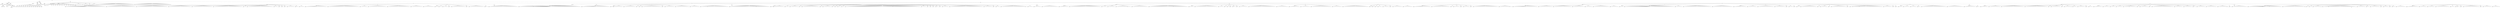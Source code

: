 digraph Tree {
	"t0" [label = "TEI"];
	"t1" [label = "teiHeader"];
	"t2" [label = "fileDesc"];
	"t3" [label = "titleStmt"];
	"t4" [label = "title"];
	"t5" [label = "title"];
	"t6" [label = "author"];
	"t7" [label = "persName"];
	"t8" [label = "forename"];
	"t9" [label = "surname"];
	"t10" [label = "publicationStmt"];
	"t11" [label = "publisher"];
	"t12" [label = "idno"];
	"t13" [label = "idno"];
	"t14" [label = "availability"];
	"t15" [label = "licence"];
	"t16" [label = "ab"];
	"t17" [label = "ref"];
	"t18" [label = "sourceDesc"];
	"t19" [label = "bibl"];
	"t20" [label = "name"];
	"t21" [label = "idno"];
	"t22" [label = "idno"];
	"t23" [label = "availability"];
	"t24" [label = "licence"];
	"t25" [label = "ab"];
	"t26" [label = "ref"];
	"t27" [label = "bibl"];
	"t28" [label = "date"];
	"t29" [label = "date"];
	"t30" [label = "idno"];
	"t31" [label = "profileDesc"];
	"t32" [label = "particDesc"];
	"t33" [label = "listPerson"];
	"t34" [label = "person"];
	"t35" [label = "persName"];
	"t36" [label = "person"];
	"t37" [label = "persName"];
	"t38" [label = "person"];
	"t39" [label = "persName"];
	"t40" [label = "person"];
	"t41" [label = "persName"];
	"t42" [label = "person"];
	"t43" [label = "persName"];
	"t44" [label = "person"];
	"t45" [label = "persName"];
	"t46" [label = "person"];
	"t47" [label = "persName"];
	"t48" [label = "person"];
	"t49" [label = "persName"];
	"t50" [label = "person"];
	"t51" [label = "persName"];
	"t52" [label = "person"];
	"t53" [label = "persName"];
	"t54" [label = "person"];
	"t55" [label = "persName"];
	"t56" [label = "person"];
	"t57" [label = "persName"];
	"t58" [label = "person"];
	"t59" [label = "persName"];
	"t60" [label = "textClass"];
	"t61" [label = "keywords"];
	"t62" [label = "term"];
	"t63" [label = "term"];
	"t64" [label = "classCode"];
	"t65" [label = "revisionDesc"];
	"t66" [label = "listChange"];
	"t67" [label = "change"];
	"t68" [label = "text"];
	"t69" [label = "front"];
	"t70" [label = "docTitle"];
	"t71" [label = "titlePart"];
	"t72" [label = "titlePart"];
	"t73" [label = "docDate"];
	"t74" [label = "docAuthor"];
	"t75" [label = "div"];
	"t76" [label = "div"];
	"t77" [label = "head"];
	"t78" [label = "p"];
	"t79" [label = "div"];
	"t80" [label = "p"];
	"t81" [label = "div"];
	"t82" [label = "p"];
	"t83" [label = "performance"];
	"t84" [label = "ab"];
	"t85" [label = "castList"];
	"t86" [label = "head"];
	"t87" [label = "castItem"];
	"t88" [label = "role"];
	"t89" [label = "castItem"];
	"t90" [label = "role"];
	"t91" [label = "castItem"];
	"t92" [label = "role"];
	"t93" [label = "castItem"];
	"t94" [label = "role"];
	"t95" [label = "castItem"];
	"t96" [label = "role"];
	"t97" [label = "castItem"];
	"t98" [label = "role"];
	"t99" [label = "castItem"];
	"t100" [label = "role"];
	"t101" [label = "castItem"];
	"t102" [label = "role"];
	"t103" [label = "castItem"];
	"t104" [label = "role"];
	"t105" [label = "castItem"];
	"t106" [label = "role"];
	"t107" [label = "castItem"];
	"t108" [label = "role"];
	"t109" [label = "castItem"];
	"t110" [label = "role"];
	"t111" [label = "castItem"];
	"t112" [label = "role"];
	"t113" [label = "div"];
	"t114" [label = "opener"];
	"t115" [label = "salute"];
	"t116" [label = "p"];
	"t117" [label = "p"];
	"t118" [label = "p"];
	"t119" [label = "p"];
	"t120" [label = "p"];
	"t121" [label = "signed"];
	"t122" [label = "div"];
	"t123" [label = "head"];
	"t124" [label = "p"];
	"t125" [label = "p"];
	"t126" [label = "p"];
	"t127" [label = "p"];
	"t128" [label = "div"];
	"t129" [label = "head"];
	"t130" [label = "p"];
	"t131" [label = "div"];
	"t132" [label = "opener"];
	"t133" [label = "salute"];
	"t134" [label = "head"];
	"t135" [label = "p"];
	"t136" [label = "p"];
	"t137" [label = "signed"];
	"t138" [label = "div"];
	"t139" [label = "head"];
	"t140" [label = "p"];
	"t141" [label = "p"];
	"t142" [label = "p"];
	"t143" [label = "p"];
	"t144" [label = "p"];
	"t145" [label = "p"];
	"t146" [label = "p"];
	"t147" [label = "p"];
	"t148" [label = "p"];
	"t149" [label = "p"];
	"t150" [label = "p"];
	"t151" [label = "p"];
	"t152" [label = "p"];
	"t153" [label = "p"];
	"t154" [label = "p"];
	"t155" [label = "p"];
	"t156" [label = "p"];
	"t157" [label = "p"];
	"t158" [label = "p"];
	"t159" [label = "p"];
	"t160" [label = "p"];
	"t161" [label = "p"];
	"t162" [label = "p"];
	"t163" [label = "p"];
	"t164" [label = "p"];
	"t165" [label = "p"];
	"t166" [label = "p"];
	"t167" [label = "p"];
	"t168" [label = "p"];
	"t169" [label = "p"];
	"t170" [label = "p"];
	"t171" [label = "p"];
	"t172" [label = "div"];
	"t173" [label = "head"];
	"t174" [label = "p"];
	"t175" [label = "p"];
	"t176" [label = "p"];
	"t177" [label = "p"];
	"t178" [label = "p"];
	"t179" [label = "p"];
	"t180" [label = "p"];
	"t181" [label = "p"];
	"t182" [label = "p"];
	"t183" [label = "p"];
	"t184" [label = "p"];
	"t185" [label = "p"];
	"t186" [label = "p"];
	"t187" [label = "p"];
	"t188" [label = "p"];
	"t189" [label = "p"];
	"t190" [label = "p"];
	"t191" [label = "p"];
	"t192" [label = "p"];
	"t193" [label = "p"];
	"t194" [label = "p"];
	"t195" [label = "p"];
	"t196" [label = "p"];
	"t197" [label = "p"];
	"t198" [label = "p"];
	"t199" [label = "p"];
	"t200" [label = "p"];
	"t201" [label = "p"];
	"t202" [label = "p"];
	"t203" [label = "p"];
	"t204" [label = "p"];
	"t205" [label = "p"];
	"t206" [label = "p"];
	"t207" [label = "body"];
	"t208" [label = "div"];
	"t209" [label = "head"];
	"t210" [label = "div"];
	"t211" [label = "head"];
	"t212" [label = "sp"];
	"t213" [label = "speaker"];
	"t214" [label = "l"];
	"t215" [label = "l"];
	"t216" [label = "l"];
	"t217" [label = "l"];
	"t218" [label = "l"];
	"t219" [label = "l"];
	"t220" [label = "l"];
	"t221" [label = "l"];
	"t222" [label = "l"];
	"t223" [label = "l"];
	"t224" [label = "l"];
	"t225" [label = "l"];
	"t226" [label = "l"];
	"t227" [label = "l"];
	"t228" [label = "l"];
	"t229" [label = "l"];
	"t230" [label = "l"];
	"t231" [label = "l"];
	"t232" [label = "l"];
	"t233" [label = "l"];
	"t234" [label = "l"];
	"t235" [label = "l"];
	"t236" [label = "l"];
	"t237" [label = "l"];
	"t238" [label = "l"];
	"t239" [label = "l"];
	"t240" [label = "l"];
	"t241" [label = "l"];
	"t242" [label = "l"];
	"t243" [label = "l"];
	"t244" [label = "l"];
	"t245" [label = "l"];
	"t246" [label = "l"];
	"t247" [label = "l"];
	"t248" [label = "l"];
	"t249" [label = "l"];
	"t250" [label = "sp"];
	"t251" [label = "speaker"];
	"t252" [label = "l"];
	"t253" [label = "l"];
	"t254" [label = "l"];
	"t255" [label = "l"];
	"t256" [label = "l"];
	"t257" [label = "l"];
	"t258" [label = "l"];
	"t259" [label = "l"];
	"t260" [label = "l"];
	"t261" [label = "l"];
	"t262" [label = "l"];
	"t263" [label = "l"];
	"t264" [label = "l"];
	"t265" [label = "l"];
	"t266" [label = "l"];
	"t267" [label = "l"];
	"t268" [label = "l"];
	"t269" [label = "l"];
	"t270" [label = "l"];
	"t271" [label = "l"];
	"t272" [label = "l"];
	"t273" [label = "l"];
	"t274" [label = "l"];
	"t275" [label = "l"];
	"t276" [label = "l"];
	"t277" [label = "l"];
	"t278" [label = "sp"];
	"t279" [label = "speaker"];
	"t280" [label = "l"];
	"t281" [label = "l"];
	"t282" [label = "l"];
	"t283" [label = "l"];
	"t284" [label = "l"];
	"t285" [label = "l"];
	"t286" [label = "l"];
	"t287" [label = "l"];
	"t288" [label = "l"];
	"t289" [label = "l"];
	"t290" [label = "l"];
	"t291" [label = "l"];
	"t292" [label = "l"];
	"t293" [label = "l"];
	"t294" [label = "l"];
	"t295" [label = "l"];
	"t296" [label = "l"];
	"t297" [label = "l"];
	"t298" [label = "l"];
	"t299" [label = "l"];
	"t300" [label = "l"];
	"t301" [label = "l"];
	"t302" [label = "l"];
	"t303" [label = "l"];
	"t304" [label = "l"];
	"t305" [label = "l"];
	"t306" [label = "l"];
	"t307" [label = "l"];
	"t308" [label = "sp"];
	"t309" [label = "speaker"];
	"t310" [label = "l"];
	"t311" [label = "l"];
	"t312" [label = "l"];
	"t313" [label = "l"];
	"t314" [label = "l"];
	"t315" [label = "l"];
	"t316" [label = "l"];
	"t317" [label = "l"];
	"t318" [label = "l"];
	"t319" [label = "l"];
	"t320" [label = "l"];
	"t321" [label = "l"];
	"t322" [label = "l"];
	"t323" [label = "l"];
	"t324" [label = "l"];
	"t325" [label = "l"];
	"t326" [label = "l"];
	"t327" [label = "l"];
	"t328" [label = "l"];
	"t329" [label = "l"];
	"t330" [label = "sp"];
	"t331" [label = "speaker"];
	"t332" [label = "l"];
	"t333" [label = "l"];
	"t334" [label = "l"];
	"t335" [label = "l"];
	"t336" [label = "l"];
	"t337" [label = "l"];
	"t338" [label = "l"];
	"t339" [label = "l"];
	"t340" [label = "l"];
	"t341" [label = "l"];
	"t342" [label = "l"];
	"t343" [label = "l"];
	"t344" [label = "l"];
	"t345" [label = "l"];
	"t346" [label = "l"];
	"t347" [label = "l"];
	"t348" [label = "l"];
	"t349" [label = "l"];
	"t350" [label = "sp"];
	"t351" [label = "speaker"];
	"t352" [label = "l"];
	"t353" [label = "l"];
	"t354" [label = "l"];
	"t355" [label = "l"];
	"t356" [label = "l"];
	"t357" [label = "l"];
	"t358" [label = "l"];
	"t359" [label = "l"];
	"t360" [label = "l"];
	"t361" [label = "l"];
	"t362" [label = "l"];
	"t363" [label = "l"];
	"t364" [label = "l"];
	"t365" [label = "l"];
	"t366" [label = "l"];
	"t367" [label = "l"];
	"t368" [label = "l"];
	"t369" [label = "l"];
	"t370" [label = "l"];
	"t371" [label = "l"];
	"t372" [label = "l"];
	"t373" [label = "l"];
	"t374" [label = "l"];
	"t375" [label = "l"];
	"t376" [label = "l"];
	"t377" [label = "l"];
	"t378" [label = "sp"];
	"t379" [label = "speaker"];
	"t380" [label = "l"];
	"t381" [label = "l"];
	"t382" [label = "sp"];
	"t383" [label = "speaker"];
	"t384" [label = "l"];
	"t385" [label = "l"];
	"t386" [label = "l"];
	"t387" [label = "l"];
	"t388" [label = "l"];
	"t389" [label = "l"];
	"t390" [label = "l"];
	"t391" [label = "l"];
	"t392" [label = "l"];
	"t393" [label = "l"];
	"t394" [label = "l"];
	"t395" [label = "l"];
	"t396" [label = "l"];
	"t397" [label = "l"];
	"t398" [label = "l"];
	"t399" [label = "l"];
	"t400" [label = "l"];
	"t401" [label = "l"];
	"t402" [label = "l"];
	"t403" [label = "l"];
	"t404" [label = "l"];
	"t405" [label = "l"];
	"t406" [label = "l"];
	"t407" [label = "sp"];
	"t408" [label = "speaker"];
	"t409" [label = "l"];
	"t410" [label = "l"];
	"t411" [label = "l"];
	"t412" [label = "sp"];
	"t413" [label = "speaker"];
	"t414" [label = "l"];
	"t415" [label = "sp"];
	"t416" [label = "speaker"];
	"t417" [label = "l"];
	"t418" [label = "sp"];
	"t419" [label = "speaker"];
	"t420" [label = "l"];
	"t421" [label = "sp"];
	"t422" [label = "speaker"];
	"t423" [label = "l"];
	"t424" [label = "l"];
	"t425" [label = "l"];
	"t426" [label = "l"];
	"t427" [label = "l"];
	"t428" [label = "l"];
	"t429" [label = "sp"];
	"t430" [label = "speaker"];
	"t431" [label = "l"];
	"t432" [label = "l"];
	"t433" [label = "sp"];
	"t434" [label = "speaker"];
	"t435" [label = "l"];
	"t436" [label = "l"];
	"t437" [label = "l"];
	"t438" [label = "l"];
	"t439" [label = "div"];
	"t440" [label = "head"];
	"t441" [label = "sp"];
	"t442" [label = "speaker"];
	"t443" [label = "l"];
	"t444" [label = "l"];
	"t445" [label = "l"];
	"t446" [label = "l"];
	"t447" [label = "l"];
	"t448" [label = "l"];
	"t449" [label = "l"];
	"t450" [label = "l"];
	"t451" [label = "l"];
	"t452" [label = "l"];
	"t453" [label = "l"];
	"t454" [label = "l"];
	"t455" [label = "l"];
	"t456" [label = "l"];
	"t457" [label = "l"];
	"t458" [label = "l"];
	"t459" [label = "l"];
	"t460" [label = "l"];
	"t461" [label = "l"];
	"t462" [label = "sp"];
	"t463" [label = "speaker"];
	"t464" [label = "l"];
	"t465" [label = "l"];
	"t466" [label = "l"];
	"t467" [label = "l"];
	"t468" [label = "l"];
	"t469" [label = "l"];
	"t470" [label = "l"];
	"t471" [label = "l"];
	"t472" [label = "l"];
	"t473" [label = "l"];
	"t474" [label = "l"];
	"t475" [label = "l"];
	"t476" [label = "l"];
	"t477" [label = "l"];
	"t478" [label = "l"];
	"t479" [label = "l"];
	"t480" [label = "l"];
	"t481" [label = "l"];
	"t482" [label = "l"];
	"t483" [label = "l"];
	"t484" [label = "l"];
	"t485" [label = "l"];
	"t486" [label = "l"];
	"t487" [label = "l"];
	"t488" [label = "l"];
	"t489" [label = "l"];
	"t490" [label = "l"];
	"t491" [label = "l"];
	"t492" [label = "sp"];
	"t493" [label = "speaker"];
	"t494" [label = "l"];
	"t495" [label = "l"];
	"t496" [label = "l"];
	"t497" [label = "l"];
	"t498" [label = "l"];
	"t499" [label = "l"];
	"t500" [label = "sp"];
	"t501" [label = "speaker"];
	"t502" [label = "l"];
	"t503" [label = "l"];
	"t504" [label = "l"];
	"t505" [label = "l"];
	"t506" [label = "l"];
	"t507" [label = "l"];
	"t508" [label = "l"];
	"t509" [label = "l"];
	"t510" [label = "l"];
	"t511" [label = "l"];
	"t512" [label = "l"];
	"t513" [label = "l"];
	"t514" [label = "l"];
	"t515" [label = "l"];
	"t516" [label = "l"];
	"t517" [label = "l"];
	"t518" [label = "sp"];
	"t519" [label = "speaker"];
	"t520" [label = "l"];
	"t521" [label = "l"];
	"t522" [label = "l"];
	"t523" [label = "l"];
	"t524" [label = "l"];
	"t525" [label = "l"];
	"t526" [label = "l"];
	"t527" [label = "l"];
	"t528" [label = "l"];
	"t529" [label = "l"];
	"t530" [label = "l"];
	"t531" [label = "l"];
	"t532" [label = "l"];
	"t533" [label = "l"];
	"t534" [label = "l"];
	"t535" [label = "l"];
	"t536" [label = "l"];
	"t537" [label = "l"];
	"t538" [label = "l"];
	"t539" [label = "l"];
	"t540" [label = "sp"];
	"t541" [label = "speaker"];
	"t542" [label = "l"];
	"t543" [label = "l"];
	"t544" [label = "l"];
	"t545" [label = "l"];
	"t546" [label = "l"];
	"t547" [label = "l"];
	"t548" [label = "l"];
	"t549" [label = "l"];
	"t550" [label = "l"];
	"t551" [label = "l"];
	"t552" [label = "sp"];
	"t553" [label = "speaker"];
	"t554" [label = "l"];
	"t555" [label = "l"];
	"t556" [label = "l"];
	"t557" [label = "l"];
	"t558" [label = "l"];
	"t559" [label = "l"];
	"t560" [label = "l"];
	"t561" [label = "l"];
	"t562" [label = "l"];
	"t563" [label = "div"];
	"t564" [label = "head"];
	"t565" [label = "sp"];
	"t566" [label = "speaker"];
	"t567" [label = "l"];
	"t568" [label = "l"];
	"t569" [label = "sp"];
	"t570" [label = "speaker"];
	"t571" [label = "l"];
	"t572" [label = "l"];
	"t573" [label = "sp"];
	"t574" [label = "speaker"];
	"t575" [label = "l"];
	"t576" [label = "l"];
	"t577" [label = "l"];
	"t578" [label = "l"];
	"t579" [label = "sp"];
	"t580" [label = "speaker"];
	"t581" [label = "l"];
	"t582" [label = "sp"];
	"t583" [label = "speaker"];
	"t584" [label = "l"];
	"t585" [label = "l"];
	"t586" [label = "l"];
	"t587" [label = "l"];
	"t588" [label = "l"];
	"t589" [label = "l"];
	"t590" [label = "l"];
	"t591" [label = "l"];
	"t592" [label = "l"];
	"t593" [label = "l"];
	"t594" [label = "l"];
	"t595" [label = "l"];
	"t596" [label = "sp"];
	"t597" [label = "speaker"];
	"t598" [label = "l"];
	"t599" [label = "sp"];
	"t600" [label = "speaker"];
	"t601" [label = "l"];
	"t602" [label = "l"];
	"t603" [label = "l"];
	"t604" [label = "l"];
	"t605" [label = "l"];
	"t606" [label = "l"];
	"t607" [label = "l"];
	"t608" [label = "l"];
	"t609" [label = "l"];
	"t610" [label = "l"];
	"t611" [label = "l"];
	"t612" [label = "l"];
	"t613" [label = "l"];
	"t614" [label = "sp"];
	"t615" [label = "speaker"];
	"t616" [label = "l"];
	"t617" [label = "l"];
	"t618" [label = "div"];
	"t619" [label = "head"];
	"t620" [label = "sp"];
	"t621" [label = "speaker"];
	"t622" [label = "l"];
	"t623" [label = "l"];
	"t624" [label = "l"];
	"t625" [label = "l"];
	"t626" [label = "l"];
	"t627" [label = "l"];
	"t628" [label = "l"];
	"t629" [label = "l"];
	"t630" [label = "l"];
	"t631" [label = "l"];
	"t632" [label = "l"];
	"t633" [label = "l"];
	"t634" [label = "l"];
	"t635" [label = "l"];
	"t636" [label = "l"];
	"t637" [label = "l"];
	"t638" [label = "l"];
	"t639" [label = "l"];
	"t640" [label = "l"];
	"t641" [label = "l"];
	"t642" [label = "l"];
	"t643" [label = "l"];
	"t644" [label = "l"];
	"t645" [label = "l"];
	"t646" [label = "l"];
	"t647" [label = "l"];
	"t648" [label = "div"];
	"t649" [label = "head"];
	"t650" [label = "div"];
	"t651" [label = "head"];
	"t652" [label = "sp"];
	"t653" [label = "speaker"];
	"t654" [label = "l"];
	"t655" [label = "l"];
	"t656" [label = "l"];
	"t657" [label = "l"];
	"t658" [label = "l"];
	"t659" [label = "l"];
	"t660" [label = "l"];
	"t661" [label = "l"];
	"t662" [label = "l"];
	"t663" [label = "l"];
	"t664" [label = "l"];
	"t665" [label = "l"];
	"t666" [label = "note"];
	"t667" [label = "l"];
	"t668" [label = "l"];
	"t669" [label = "l"];
	"t670" [label = "l"];
	"t671" [label = "l"];
	"t672" [label = "l"];
	"t673" [label = "l"];
	"t674" [label = "l"];
	"t675" [label = "l"];
	"t676" [label = "l"];
	"t677" [label = "l"];
	"t678" [label = "l"];
	"t679" [label = "l"];
	"t680" [label = "l"];
	"t681" [label = "l"];
	"t682" [label = "l"];
	"t683" [label = "l"];
	"t684" [label = "l"];
	"t685" [label = "l"];
	"t686" [label = "l"];
	"t687" [label = "l"];
	"t688" [label = "l"];
	"t689" [label = "l"];
	"t690" [label = "l"];
	"t691" [label = "l"];
	"t692" [label = "l"];
	"t693" [label = "l"];
	"t694" [label = "l"];
	"t695" [label = "l"];
	"t696" [label = "l"];
	"t697" [label = "l"];
	"t698" [label = "l"];
	"t699" [label = "l"];
	"t700" [label = "l"];
	"t701" [label = "l"];
	"t702" [label = "l"];
	"t703" [label = "l"];
	"t704" [label = "l"];
	"t705" [label = "l"];
	"t706" [label = "l"];
	"t707" [label = "l"];
	"t708" [label = "l"];
	"t709" [label = "l"];
	"t710" [label = "div"];
	"t711" [label = "head"];
	"t712" [label = "sp"];
	"t713" [label = "speaker"];
	"t714" [label = "l"];
	"t715" [label = "l"];
	"t716" [label = "l"];
	"t717" [label = "l"];
	"t718" [label = "l"];
	"t719" [label = "l"];
	"t720" [label = "l"];
	"t721" [label = "l"];
	"t722" [label = "l"];
	"t723" [label = "l"];
	"t724" [label = "l"];
	"t725" [label = "l"];
	"t726" [label = "l"];
	"t727" [label = "l"];
	"t728" [label = "l"];
	"t729" [label = "l"];
	"t730" [label = "l"];
	"t731" [label = "l"];
	"t732" [label = "l"];
	"t733" [label = "l"];
	"t734" [label = "l"];
	"t735" [label = "l"];
	"t736" [label = "l"];
	"t737" [label = "l"];
	"t738" [label = "l"];
	"t739" [label = "div"];
	"t740" [label = "head"];
	"t741" [label = "sp"];
	"t742" [label = "speaker"];
	"t743" [label = "l"];
	"t744" [label = "sp"];
	"t745" [label = "speaker"];
	"t746" [label = "l"];
	"t747" [label = "l"];
	"t748" [label = "l"];
	"t749" [label = "l"];
	"t750" [label = "l"];
	"t751" [label = "l"];
	"t752" [label = "l"];
	"t753" [label = "l"];
	"t754" [label = "sp"];
	"t755" [label = "speaker"];
	"t756" [label = "l"];
	"t757" [label = "l"];
	"t758" [label = "l"];
	"t759" [label = "l"];
	"t760" [label = "l"];
	"t761" [label = "l"];
	"t762" [label = "l"];
	"t763" [label = "l"];
	"t764" [label = "l"];
	"t765" [label = "l"];
	"t766" [label = "sp"];
	"t767" [label = "speaker"];
	"t768" [label = "l"];
	"t769" [label = "sp"];
	"t770" [label = "speaker"];
	"t771" [label = "l"];
	"t772" [label = "sp"];
	"t773" [label = "speaker"];
	"t774" [label = "l"];
	"t775" [label = "l"];
	"t776" [label = "l"];
	"t777" [label = "l"];
	"t778" [label = "l"];
	"t779" [label = "l"];
	"t780" [label = "l"];
	"t781" [label = "l"];
	"t782" [label = "l"];
	"t783" [label = "l"];
	"t784" [label = "l"];
	"t785" [label = "l"];
	"t786" [label = "l"];
	"t787" [label = "l"];
	"t788" [label = "l"];
	"t789" [label = "l"];
	"t790" [label = "l"];
	"t791" [label = "sp"];
	"t792" [label = "speaker"];
	"t793" [label = "l"];
	"t794" [label = "sp"];
	"t795" [label = "speaker"];
	"t796" [label = "l"];
	"t797" [label = "l"];
	"t798" [label = "l"];
	"t799" [label = "l"];
	"t800" [label = "l"];
	"t801" [label = "l"];
	"t802" [label = "l"];
	"t803" [label = "l"];
	"t804" [label = "sp"];
	"t805" [label = "speaker"];
	"t806" [label = "l"];
	"t807" [label = "l"];
	"t808" [label = "l"];
	"t809" [label = "l"];
	"t810" [label = "l"];
	"t811" [label = "l"];
	"t812" [label = "l"];
	"t813" [label = "l"];
	"t814" [label = "l"];
	"t815" [label = "l"];
	"t816" [label = "l"];
	"t817" [label = "l"];
	"t818" [label = "sp"];
	"t819" [label = "speaker"];
	"t820" [label = "l"];
	"t821" [label = "l"];
	"t822" [label = "l"];
	"t823" [label = "l"];
	"t824" [label = "l"];
	"t825" [label = "l"];
	"t826" [label = "l"];
	"t827" [label = "l"];
	"t828" [label = "sp"];
	"t829" [label = "speaker"];
	"t830" [label = "l"];
	"t831" [label = "l"];
	"t832" [label = "l"];
	"t833" [label = "l"];
	"t834" [label = "l"];
	"t835" [label = "note"];
	"t836" [label = "l"];
	"t837" [label = "l"];
	"t838" [label = "l"];
	"t839" [label = "l"];
	"t840" [label = "l"];
	"t841" [label = "l"];
	"t842" [label = "l"];
	"t843" [label = "l"];
	"t844" [label = "l"];
	"t845" [label = "l"];
	"t846" [label = "l"];
	"t847" [label = "l"];
	"t848" [label = "l"];
	"t849" [label = "l"];
	"t850" [label = "l"];
	"t851" [label = "l"];
	"t852" [label = "l"];
	"t853" [label = "l"];
	"t854" [label = "l"];
	"t855" [label = "div"];
	"t856" [label = "head"];
	"t857" [label = "sp"];
	"t858" [label = "speaker"];
	"t859" [label = "l"];
	"t860" [label = "l"];
	"t861" [label = "l"];
	"t862" [label = "l"];
	"t863" [label = "l"];
	"t864" [label = "l"];
	"t865" [label = "l"];
	"t866" [label = "l"];
	"t867" [label = "l"];
	"t868" [label = "l"];
	"t869" [label = "l"];
	"t870" [label = "l"];
	"t871" [label = "l"];
	"t872" [label = "l"];
	"t873" [label = "l"];
	"t874" [label = "l"];
	"t875" [label = "l"];
	"t876" [label = "l"];
	"t877" [label = "l"];
	"t878" [label = "l"];
	"t879" [label = "l"];
	"t880" [label = "l"];
	"t881" [label = "l"];
	"t882" [label = "note"];
	"t883" [label = "l"];
	"t884" [label = "l"];
	"t885" [label = "l"];
	"t886" [label = "l"];
	"t887" [label = "l"];
	"t888" [label = "l"];
	"t889" [label = "l"];
	"t890" [label = "l"];
	"t891" [label = "l"];
	"t892" [label = "l"];
	"t893" [label = "l"];
	"t894" [label = "l"];
	"t895" [label = "div"];
	"t896" [label = "head"];
	"t897" [label = "sp"];
	"t898" [label = "speaker"];
	"t899" [label = "l"];
	"t900" [label = "sp"];
	"t901" [label = "speaker"];
	"t902" [label = "l"];
	"t903" [label = "l"];
	"t904" [label = "l"];
	"t905" [label = "l"];
	"t906" [label = "l"];
	"t907" [label = "l"];
	"t908" [label = "l"];
	"t909" [label = "l"];
	"t910" [label = "l"];
	"t911" [label = "sp"];
	"t912" [label = "speaker"];
	"t913" [label = "l"];
	"t914" [label = "l"];
	"t915" [label = "l"];
	"t916" [label = "sp"];
	"t917" [label = "speaker"];
	"t918" [label = "l"];
	"t919" [label = "l"];
	"t920" [label = "l"];
	"t921" [label = "l"];
	"t922" [label = "l"];
	"t923" [label = "l"];
	"t924" [label = "l"];
	"t925" [label = "sp"];
	"t926" [label = "speaker"];
	"t927" [label = "l"];
	"t928" [label = "sp"];
	"t929" [label = "speaker"];
	"t930" [label = "l"];
	"t931" [label = "l"];
	"t932" [label = "l"];
	"t933" [label = "l"];
	"t934" [label = "l"];
	"t935" [label = "l"];
	"t936" [label = "l"];
	"t937" [label = "l"];
	"t938" [label = "l"];
	"t939" [label = "l"];
	"t940" [label = "l"];
	"t941" [label = "l"];
	"t942" [label = "l"];
	"t943" [label = "l"];
	"t944" [label = "l"];
	"t945" [label = "sp"];
	"t946" [label = "speaker"];
	"t947" [label = "l"];
	"t948" [label = "sp"];
	"t949" [label = "speaker"];
	"t950" [label = "l"];
	"t951" [label = "l"];
	"t952" [label = "l"];
	"t953" [label = "l"];
	"t954" [label = "l"];
	"t955" [label = "l"];
	"t956" [label = "l"];
	"t957" [label = "sp"];
	"t958" [label = "speaker"];
	"t959" [label = "l"];
	"t960" [label = "sp"];
	"t961" [label = "speaker"];
	"t962" [label = "l"];
	"t963" [label = "sp"];
	"t964" [label = "speaker"];
	"t965" [label = "l"];
	"t966" [label = "l"];
	"t967" [label = "sp"];
	"t968" [label = "speaker"];
	"t969" [label = "l"];
	"t970" [label = "l"];
	"t971" [label = "sp"];
	"t972" [label = "speaker"];
	"t973" [label = "l"];
	"t974" [label = "l"];
	"t975" [label = "l"];
	"t976" [label = "l"];
	"t977" [label = "l"];
	"t978" [label = "l"];
	"t979" [label = "l"];
	"t980" [label = "l"];
	"t981" [label = "l"];
	"t982" [label = "l"];
	"t983" [label = "l"];
	"t984" [label = "l"];
	"t985" [label = "l"];
	"t986" [label = "l"];
	"t987" [label = "l"];
	"t988" [label = "l"];
	"t989" [label = "l"];
	"t990" [label = "l"];
	"t991" [label = "l"];
	"t992" [label = "l"];
	"t993" [label = "l"];
	"t994" [label = "l"];
	"t995" [label = "l"];
	"t996" [label = "l"];
	"t997" [label = "l"];
	"t998" [label = "l"];
	"t999" [label = "l"];
	"t1000" [label = "l"];
	"t1001" [label = "l"];
	"t1002" [label = "l"];
	"t1003" [label = "l"];
	"t1004" [label = "l"];
	"t1005" [label = "l"];
	"t1006" [label = "l"];
	"t1007" [label = "l"];
	"t1008" [label = "l"];
	"t1009" [label = "l"];
	"t1010" [label = "l"];
	"t1011" [label = "l"];
	"t1012" [label = "l"];
	"t1013" [label = "l"];
	"t1014" [label = "l"];
	"t1015" [label = "note"];
	"t1016" [label = "l"];
	"t1017" [label = "l"];
	"t1018" [label = "l"];
	"t1019" [label = "l"];
	"t1020" [label = "l"];
	"t1021" [label = "l"];
	"t1022" [label = "l"];
	"t1023" [label = "l"];
	"t1024" [label = "l"];
	"t1025" [label = "l"];
	"t1026" [label = "l"];
	"t1027" [label = "l"];
	"t1028" [label = "l"];
	"t1029" [label = "l"];
	"t1030" [label = "l"];
	"t1031" [label = "l"];
	"t1032" [label = "l"];
	"t1033" [label = "l"];
	"t1034" [label = "l"];
	"t1035" [label = "l"];
	"t1036" [label = "l"];
	"t1037" [label = "l"];
	"t1038" [label = "l"];
	"t1039" [label = "l"];
	"t1040" [label = "l"];
	"t1041" [label = "sp"];
	"t1042" [label = "speaker"];
	"t1043" [label = "l"];
	"t1044" [label = "l"];
	"t1045" [label = "l"];
	"t1046" [label = "l"];
	"t1047" [label = "sp"];
	"t1048" [label = "speaker"];
	"t1049" [label = "l"];
	"t1050" [label = "sp"];
	"t1051" [label = "speaker"];
	"t1052" [label = "l"];
	"t1053" [label = "sp"];
	"t1054" [label = "speaker"];
	"t1055" [label = "l"];
	"t1056" [label = "sp"];
	"t1057" [label = "speaker"];
	"t1058" [label = "l"];
	"t1059" [label = "l"];
	"t1060" [label = "sp"];
	"t1061" [label = "speaker"];
	"t1062" [label = "l"];
	"t1063" [label = "sp"];
	"t1064" [label = "speaker"];
	"t1065" [label = "l"];
	"t1066" [label = "l"];
	"t1067" [label = "l"];
	"t1068" [label = "l"];
	"t1069" [label = "l"];
	"t1070" [label = "sp"];
	"t1071" [label = "speaker"];
	"t1072" [label = "l"];
	"t1073" [label = "l"];
	"t1074" [label = "l"];
	"t1075" [label = "l"];
	"t1076" [label = "l"];
	"t1077" [label = "l"];
	"t1078" [label = "l"];
	"t1079" [label = "l"];
	"t1080" [label = "l"];
	"t1081" [label = "l"];
	"t1082" [label = "l"];
	"t1083" [label = "l"];
	"t1084" [label = "l"];
	"t1085" [label = "l"];
	"t1086" [label = "l"];
	"t1087" [label = "l"];
	"t1088" [label = "l"];
	"t1089" [label = "l"];
	"t1090" [label = "l"];
	"t1091" [label = "l"];
	"t1092" [label = "l"];
	"t1093" [label = "l"];
	"t1094" [label = "l"];
	"t1095" [label = "l"];
	"t1096" [label = "l"];
	"t1097" [label = "l"];
	"t1098" [label = "l"];
	"t1099" [label = "l"];
	"t1100" [label = "l"];
	"t1101" [label = "l"];
	"t1102" [label = "sp"];
	"t1103" [label = "speaker"];
	"t1104" [label = "l"];
	"t1105" [label = "l"];
	"t1106" [label = "l"];
	"t1107" [label = "l"];
	"t1108" [label = "l"];
	"t1109" [label = "l"];
	"t1110" [label = "l"];
	"t1111" [label = "sp"];
	"t1112" [label = "speaker"];
	"t1113" [label = "l"];
	"t1114" [label = "sp"];
	"t1115" [label = "speaker"];
	"t1116" [label = "l"];
	"t1117" [label = "l"];
	"t1118" [label = "l"];
	"t1119" [label = "sp"];
	"t1120" [label = "speaker"];
	"t1121" [label = "l"];
	"t1122" [label = "l"];
	"t1123" [label = "l"];
	"t1124" [label = "l"];
	"t1125" [label = "l"];
	"t1126" [label = "l"];
	"t1127" [label = "l"];
	"t1128" [label = "l"];
	"t1129" [label = "l"];
	"t1130" [label = "l"];
	"t1131" [label = "l"];
	"t1132" [label = "l"];
	"t1133" [label = "l"];
	"t1134" [label = "l"];
	"t1135" [label = "l"];
	"t1136" [label = "l"];
	"t1137" [label = "l"];
	"t1138" [label = "l"];
	"t1139" [label = "l"];
	"t1140" [label = "l"];
	"t1141" [label = "l"];
	"t1142" [label = "note"];
	"t1143" [label = "l"];
	"t1144" [label = "sp"];
	"t1145" [label = "speaker"];
	"t1146" [label = "l"];
	"t1147" [label = "l"];
	"t1148" [label = "l"];
	"t1149" [label = "l"];
	"t1150" [label = "div"];
	"t1151" [label = "head"];
	"t1152" [label = "sp"];
	"t1153" [label = "speaker"];
	"t1154" [label = "l"];
	"t1155" [label = "l"];
	"t1156" [label = "l"];
	"t1157" [label = "l"];
	"t1158" [label = "l"];
	"t1159" [label = "l"];
	"t1160" [label = "sp"];
	"t1161" [label = "speaker"];
	"t1162" [label = "l"];
	"t1163" [label = "l"];
	"t1164" [label = "l"];
	"t1165" [label = "l"];
	"t1166" [label = "l"];
	"t1167" [label = "l"];
	"t1168" [label = "l"];
	"t1169" [label = "l"];
	"t1170" [label = "l"];
	"t1171" [label = "l"];
	"t1172" [label = "l"];
	"t1173" [label = "l"];
	"t1174" [label = "l"];
	"t1175" [label = "l"];
	"t1176" [label = "div"];
	"t1177" [label = "head"];
	"t1178" [label = "div"];
	"t1179" [label = "head"];
	"t1180" [label = "sp"];
	"t1181" [label = "speaker"];
	"t1182" [label = "l"];
	"t1183" [label = "l"];
	"t1184" [label = "l"];
	"t1185" [label = "l"];
	"t1186" [label = "l"];
	"t1187" [label = "l"];
	"t1188" [label = "l"];
	"t1189" [label = "l"];
	"t1190" [label = "sp"];
	"t1191" [label = "speaker"];
	"t1192" [label = "l"];
	"t1193" [label = "l"];
	"t1194" [label = "l"];
	"t1195" [label = "l"];
	"t1196" [label = "l"];
	"t1197" [label = "l"];
	"t1198" [label = "l"];
	"t1199" [label = "l"];
	"t1200" [label = "l"];
	"t1201" [label = "l"];
	"t1202" [label = "l"];
	"t1203" [label = "l"];
	"t1204" [label = "l"];
	"t1205" [label = "l"];
	"t1206" [label = "l"];
	"t1207" [label = "l"];
	"t1208" [label = "l"];
	"t1209" [label = "l"];
	"t1210" [label = "l"];
	"t1211" [label = "l"];
	"t1212" [label = "l"];
	"t1213" [label = "l"];
	"t1214" [label = "l"];
	"t1215" [label = "l"];
	"t1216" [label = "l"];
	"t1217" [label = "l"];
	"t1218" [label = "l"];
	"t1219" [label = "l"];
	"t1220" [label = "sp"];
	"t1221" [label = "speaker"];
	"t1222" [label = "l"];
	"t1223" [label = "l"];
	"t1224" [label = "l"];
	"t1225" [label = "l"];
	"t1226" [label = "sp"];
	"t1227" [label = "speaker"];
	"t1228" [label = "l"];
	"t1229" [label = "l"];
	"t1230" [label = "l"];
	"t1231" [label = "l"];
	"t1232" [label = "l"];
	"t1233" [label = "l"];
	"t1234" [label = "sp"];
	"t1235" [label = "speaker"];
	"t1236" [label = "l"];
	"t1237" [label = "l"];
	"t1238" [label = "l"];
	"t1239" [label = "l"];
	"t1240" [label = "l"];
	"t1241" [label = "l"];
	"t1242" [label = "l"];
	"t1243" [label = "l"];
	"t1244" [label = "l"];
	"t1245" [label = "note"];
	"t1246" [label = "l"];
	"t1247" [label = "l"];
	"t1248" [label = "l"];
	"t1249" [label = "sp"];
	"t1250" [label = "speaker"];
	"t1251" [label = "l"];
	"t1252" [label = "l"];
	"t1253" [label = "l"];
	"t1254" [label = "l"];
	"t1255" [label = "l"];
	"t1256" [label = "l"];
	"t1257" [label = "l"];
	"t1258" [label = "l"];
	"t1259" [label = "l"];
	"t1260" [label = "l"];
	"t1261" [label = "l"];
	"t1262" [label = "l"];
	"t1263" [label = "l"];
	"t1264" [label = "l"];
	"t1265" [label = "sp"];
	"t1266" [label = "speaker"];
	"t1267" [label = "l"];
	"t1268" [label = "l"];
	"t1269" [label = "l"];
	"t1270" [label = "l"];
	"t1271" [label = "l"];
	"t1272" [label = "l"];
	"t1273" [label = "l"];
	"t1274" [label = "l"];
	"t1275" [label = "l"];
	"t1276" [label = "l"];
	"t1277" [label = "l"];
	"t1278" [label = "l"];
	"t1279" [label = "l"];
	"t1280" [label = "l"];
	"t1281" [label = "l"];
	"t1282" [label = "l"];
	"t1283" [label = "l"];
	"t1284" [label = "l"];
	"t1285" [label = "l"];
	"t1286" [label = "l"];
	"t1287" [label = "l"];
	"t1288" [label = "note"];
	"t1289" [label = "l"];
	"t1290" [label = "l"];
	"t1291" [label = "l"];
	"t1292" [label = "l"];
	"t1293" [label = "l"];
	"t1294" [label = "l"];
	"t1295" [label = "l"];
	"t1296" [label = "l"];
	"t1297" [label = "l"];
	"t1298" [label = "l"];
	"t1299" [label = "l"];
	"t1300" [label = "l"];
	"t1301" [label = "l"];
	"t1302" [label = "div"];
	"t1303" [label = "head"];
	"t1304" [label = "sp"];
	"t1305" [label = "speaker"];
	"t1306" [label = "l"];
	"t1307" [label = "l"];
	"t1308" [label = "l"];
	"t1309" [label = "l"];
	"t1310" [label = "sp"];
	"t1311" [label = "speaker"];
	"t1312" [label = "l"];
	"t1313" [label = "l"];
	"t1314" [label = "l"];
	"t1315" [label = "l"];
	"t1316" [label = "l"];
	"t1317" [label = "l"];
	"t1318" [label = "l"];
	"t1319" [label = "l"];
	"t1320" [label = "l"];
	"t1321" [label = "l"];
	"t1322" [label = "l"];
	"t1323" [label = "l"];
	"t1324" [label = "l"];
	"t1325" [label = "l"];
	"t1326" [label = "l"];
	"t1327" [label = "l"];
	"t1328" [label = "l"];
	"t1329" [label = "l"];
	"t1330" [label = "l"];
	"t1331" [label = "l"];
	"t1332" [label = "sp"];
	"t1333" [label = "speaker"];
	"t1334" [label = "l"];
	"t1335" [label = "l"];
	"t1336" [label = "l"];
	"t1337" [label = "l"];
	"t1338" [label = "sp"];
	"t1339" [label = "speaker"];
	"t1340" [label = "l"];
	"t1341" [label = "sp"];
	"t1342" [label = "speaker"];
	"t1343" [label = "l"];
	"t1344" [label = "sp"];
	"t1345" [label = "speaker"];
	"t1346" [label = "l"];
	"t1347" [label = "sp"];
	"t1348" [label = "speaker"];
	"t1349" [label = "l"];
	"t1350" [label = "l"];
	"t1351" [label = "sp"];
	"t1352" [label = "speaker"];
	"t1353" [label = "l"];
	"t1354" [label = "sp"];
	"t1355" [label = "speaker"];
	"t1356" [label = "l"];
	"t1357" [label = "l"];
	"t1358" [label = "l"];
	"t1359" [label = "l"];
	"t1360" [label = "l"];
	"t1361" [label = "l"];
	"t1362" [label = "l"];
	"t1363" [label = "sp"];
	"t1364" [label = "speaker"];
	"t1365" [label = "l"];
	"t1366" [label = "l"];
	"t1367" [label = "l"];
	"t1368" [label = "l"];
	"t1369" [label = "l"];
	"t1370" [label = "l"];
	"t1371" [label = "l"];
	"t1372" [label = "l"];
	"t1373" [label = "l"];
	"t1374" [label = "l"];
	"t1375" [label = "l"];
	"t1376" [label = "l"];
	"t1377" [label = "l"];
	"t1378" [label = "l"];
	"t1379" [label = "l"];
	"t1380" [label = "l"];
	"t1381" [label = "l"];
	"t1382" [label = "l"];
	"t1383" [label = "l"];
	"t1384" [label = "l"];
	"t1385" [label = "l"];
	"t1386" [label = "l"];
	"t1387" [label = "l"];
	"t1388" [label = "l"];
	"t1389" [label = "sp"];
	"t1390" [label = "speaker"];
	"t1391" [label = "l"];
	"t1392" [label = "l"];
	"t1393" [label = "l"];
	"t1394" [label = "l"];
	"t1395" [label = "l"];
	"t1396" [label = "l"];
	"t1397" [label = "l"];
	"t1398" [label = "l"];
	"t1399" [label = "l"];
	"t1400" [label = "l"];
	"t1401" [label = "div"];
	"t1402" [label = "head"];
	"t1403" [label = "sp"];
	"t1404" [label = "speaker"];
	"t1405" [label = "l"];
	"t1406" [label = "l"];
	"t1407" [label = "l"];
	"t1408" [label = "l"];
	"t1409" [label = "l"];
	"t1410" [label = "l"];
	"t1411" [label = "l"];
	"t1412" [label = "l"];
	"t1413" [label = "l"];
	"t1414" [label = "sp"];
	"t1415" [label = "speaker"];
	"t1416" [label = "l"];
	"t1417" [label = "l"];
	"t1418" [label = "l"];
	"t1419" [label = "l"];
	"t1420" [label = "l"];
	"t1421" [label = "l"];
	"t1422" [label = "l"];
	"t1423" [label = "l"];
	"t1424" [label = "sp"];
	"t1425" [label = "speaker"];
	"t1426" [label = "l"];
	"t1427" [label = "l"];
	"t1428" [label = "l"];
	"t1429" [label = "l"];
	"t1430" [label = "l"];
	"t1431" [label = "l"];
	"t1432" [label = "l"];
	"t1433" [label = "l"];
	"t1434" [label = "l"];
	"t1435" [label = "l"];
	"t1436" [label = "l"];
	"t1437" [label = "l"];
	"t1438" [label = "l"];
	"t1439" [label = "l"];
	"t1440" [label = "l"];
	"t1441" [label = "l"];
	"t1442" [label = "l"];
	"t1443" [label = "l"];
	"t1444" [label = "sp"];
	"t1445" [label = "speaker"];
	"t1446" [label = "l"];
	"t1447" [label = "l"];
	"t1448" [label = "l"];
	"t1449" [label = "l"];
	"t1450" [label = "l"];
	"t1451" [label = "l"];
	"t1452" [label = "l"];
	"t1453" [label = "l"];
	"t1454" [label = "sp"];
	"t1455" [label = "speaker"];
	"t1456" [label = "l"];
	"t1457" [label = "l"];
	"t1458" [label = "l"];
	"t1459" [label = "l"];
	"t1460" [label = "l"];
	"t1461" [label = "l"];
	"t1462" [label = "l"];
	"t1463" [label = "l"];
	"t1464" [label = "l"];
	"t1465" [label = "l"];
	"t1466" [label = "l"];
	"t1467" [label = "l"];
	"t1468" [label = "l"];
	"t1469" [label = "l"];
	"t1470" [label = "l"];
	"t1471" [label = "l"];
	"t1472" [label = "l"];
	"t1473" [label = "l"];
	"t1474" [label = "l"];
	"t1475" [label = "l"];
	"t1476" [label = "l"];
	"t1477" [label = "l"];
	"t1478" [label = "l"];
	"t1479" [label = "div"];
	"t1480" [label = "head"];
	"t1481" [label = "sp"];
	"t1482" [label = "speaker"];
	"t1483" [label = "l"];
	"t1484" [label = "sp"];
	"t1485" [label = "speaker"];
	"t1486" [label = "l"];
	"t1487" [label = "sp"];
	"t1488" [label = "speaker"];
	"t1489" [label = "l"];
	"t1490" [label = "sp"];
	"t1491" [label = "speaker"];
	"t1492" [label = "l"];
	"t1493" [label = "l"];
	"t1494" [label = "l"];
	"t1495" [label = "sp"];
	"t1496" [label = "speaker"];
	"t1497" [label = "l"];
	"t1498" [label = "l"];
	"t1499" [label = "l"];
	"t1500" [label = "l"];
	"t1501" [label = "l"];
	"t1502" [label = "sp"];
	"t1503" [label = "speaker"];
	"t1504" [label = "l"];
	"t1505" [label = "sp"];
	"t1506" [label = "speaker"];
	"t1507" [label = "l"];
	"t1508" [label = "l"];
	"t1509" [label = "l"];
	"t1510" [label = "l"];
	"t1511" [label = "l"];
	"t1512" [label = "l"];
	"t1513" [label = "l"];
	"t1514" [label = "l"];
	"t1515" [label = "sp"];
	"t1516" [label = "speaker"];
	"t1517" [label = "l"];
	"t1518" [label = "l"];
	"t1519" [label = "l"];
	"t1520" [label = "l"];
	"t1521" [label = "l"];
	"t1522" [label = "l"];
	"t1523" [label = "l"];
	"t1524" [label = "l"];
	"t1525" [label = "div"];
	"t1526" [label = "head"];
	"t1527" [label = "sp"];
	"t1528" [label = "speaker"];
	"t1529" [label = "l"];
	"t1530" [label = "l"];
	"t1531" [label = "l"];
	"t1532" [label = "l"];
	"t1533" [label = "l"];
	"t1534" [label = "l"];
	"t1535" [label = "l"];
	"t1536" [label = "l"];
	"t1537" [label = "l"];
	"t1538" [label = "l"];
	"t1539" [label = "l"];
	"t1540" [label = "l"];
	"t1541" [label = "l"];
	"t1542" [label = "l"];
	"t1543" [label = "l"];
	"t1544" [label = "sp"];
	"t1545" [label = "speaker"];
	"t1546" [label = "l"];
	"t1547" [label = "l"];
	"t1548" [label = "l"];
	"t1549" [label = "l"];
	"t1550" [label = "l"];
	"t1551" [label = "l"];
	"t1552" [label = "l"];
	"t1553" [label = "l"];
	"t1554" [label = "l"];
	"t1555" [label = "l"];
	"t1556" [label = "l"];
	"t1557" [label = "l"];
	"t1558" [label = "l"];
	"t1559" [label = "l"];
	"t1560" [label = "l"];
	"t1561" [label = "l"];
	"t1562" [label = "sp"];
	"t1563" [label = "speaker"];
	"t1564" [label = "l"];
	"t1565" [label = "sp"];
	"t1566" [label = "speaker"];
	"t1567" [label = "l"];
	"t1568" [label = "l"];
	"t1569" [label = "l"];
	"t1570" [label = "l"];
	"t1571" [label = "l"];
	"t1572" [label = "sp"];
	"t1573" [label = "speaker"];
	"t1574" [label = "l"];
	"t1575" [label = "sp"];
	"t1576" [label = "speaker"];
	"t1577" [label = "l"];
	"t1578" [label = "l"];
	"t1579" [label = "l"];
	"t1580" [label = "l"];
	"t1581" [label = "l"];
	"t1582" [label = "sp"];
	"t1583" [label = "speaker"];
	"t1584" [label = "l"];
	"t1585" [label = "sp"];
	"t1586" [label = "speaker"];
	"t1587" [label = "l"];
	"t1588" [label = "l"];
	"t1589" [label = "l"];
	"t1590" [label = "l"];
	"t1591" [label = "l"];
	"t1592" [label = "l"];
	"t1593" [label = "l"];
	"t1594" [label = "l"];
	"t1595" [label = "l"];
	"t1596" [label = "l"];
	"t1597" [label = "l"];
	"t1598" [label = "l"];
	"t1599" [label = "l"];
	"t1600" [label = "l"];
	"t1601" [label = "l"];
	"t1602" [label = "l"];
	"t1603" [label = "l"];
	"t1604" [label = "l"];
	"t1605" [label = "l"];
	"t1606" [label = "l"];
	"t1607" [label = "l"];
	"t1608" [label = "l"];
	"t1609" [label = "sp"];
	"t1610" [label = "speaker"];
	"t1611" [label = "l"];
	"t1612" [label = "l"];
	"t1613" [label = "l"];
	"t1614" [label = "l"];
	"t1615" [label = "l"];
	"t1616" [label = "l"];
	"t1617" [label = "l"];
	"t1618" [label = "l"];
	"t1619" [label = "note"];
	"t1620" [label = "l"];
	"t1621" [label = "l"];
	"t1622" [label = "div"];
	"t1623" [label = "head"];
	"t1624" [label = "div"];
	"t1625" [label = "head"];
	"t1626" [label = "sp"];
	"t1627" [label = "speaker"];
	"t1628" [label = "l"];
	"t1629" [label = "l"];
	"t1630" [label = "l"];
	"t1631" [label = "l"];
	"t1632" [label = "l"];
	"t1633" [label = "l"];
	"t1634" [label = "l"];
	"t1635" [label = "l"];
	"t1636" [label = "l"];
	"t1637" [label = "l"];
	"t1638" [label = "l"];
	"t1639" [label = "l"];
	"t1640" [label = "l"];
	"t1641" [label = "l"];
	"t1642" [label = "l"];
	"t1643" [label = "l"];
	"t1644" [label = "l"];
	"t1645" [label = "l"];
	"t1646" [label = "l"];
	"t1647" [label = "l"];
	"t1648" [label = "l"];
	"t1649" [label = "l"];
	"t1650" [label = "sp"];
	"t1651" [label = "speaker"];
	"t1652" [label = "l"];
	"t1653" [label = "l"];
	"t1654" [label = "l"];
	"t1655" [label = "l"];
	"t1656" [label = "l"];
	"t1657" [label = "l"];
	"t1658" [label = "l"];
	"t1659" [label = "l"];
	"t1660" [label = "l"];
	"t1661" [label = "l"];
	"t1662" [label = "l"];
	"t1663" [label = "l"];
	"t1664" [label = "sp"];
	"t1665" [label = "speaker"];
	"t1666" [label = "l"];
	"t1667" [label = "l"];
	"t1668" [label = "l"];
	"t1669" [label = "l"];
	"t1670" [label = "l"];
	"t1671" [label = "l"];
	"t1672" [label = "l"];
	"t1673" [label = "l"];
	"t1674" [label = "l"];
	"t1675" [label = "l"];
	"t1676" [label = "l"];
	"t1677" [label = "l"];
	"t1678" [label = "l"];
	"t1679" [label = "l"];
	"t1680" [label = "l"];
	"t1681" [label = "l"];
	"t1682" [label = "sp"];
	"t1683" [label = "speaker"];
	"t1684" [label = "l"];
	"t1685" [label = "l"];
	"t1686" [label = "l"];
	"t1687" [label = "l"];
	"t1688" [label = "l"];
	"t1689" [label = "l"];
	"t1690" [label = "l"];
	"t1691" [label = "l"];
	"t1692" [label = "l"];
	"t1693" [label = "l"];
	"t1694" [label = "sp"];
	"t1695" [label = "speaker"];
	"t1696" [label = "l"];
	"t1697" [label = "l"];
	"t1698" [label = "l"];
	"t1699" [label = "l"];
	"t1700" [label = "l"];
	"t1701" [label = "l"];
	"t1702" [label = "sp"];
	"t1703" [label = "speaker"];
	"t1704" [label = "l"];
	"t1705" [label = "l"];
	"t1706" [label = "l"];
	"t1707" [label = "l"];
	"t1708" [label = "l"];
	"t1709" [label = "l"];
	"t1710" [label = "l"];
	"t1711" [label = "l"];
	"t1712" [label = "l"];
	"t1713" [label = "l"];
	"t1714" [label = "l"];
	"t1715" [label = "l"];
	"t1716" [label = "l"];
	"t1717" [label = "l"];
	"t1718" [label = "sp"];
	"t1719" [label = "speaker"];
	"t1720" [label = "l"];
	"t1721" [label = "l"];
	"t1722" [label = "l"];
	"t1723" [label = "l"];
	"t1724" [label = "l"];
	"t1725" [label = "l"];
	"t1726" [label = "l"];
	"t1727" [label = "div"];
	"t1728" [label = "head"];
	"t1729" [label = "sp"];
	"t1730" [label = "speaker"];
	"t1731" [label = "l"];
	"t1732" [label = "l"];
	"t1733" [label = "l"];
	"t1734" [label = "note"];
	"t1735" [label = "sp"];
	"t1736" [label = "speaker"];
	"t1737" [label = "l"];
	"t1738" [label = "l"];
	"t1739" [label = "l"];
	"t1740" [label = "l"];
	"t1741" [label = "l"];
	"t1742" [label = "l"];
	"t1743" [label = "l"];
	"t1744" [label = "l"];
	"t1745" [label = "l"];
	"t1746" [label = "l"];
	"t1747" [label = "l"];
	"t1748" [label = "l"];
	"t1749" [label = "l"];
	"t1750" [label = "l"];
	"t1751" [label = "l"];
	"t1752" [label = "l"];
	"t1753" [label = "l"];
	"t1754" [label = "l"];
	"t1755" [label = "l"];
	"t1756" [label = "l"];
	"t1757" [label = "l"];
	"t1758" [label = "l"];
	"t1759" [label = "l"];
	"t1760" [label = "l"];
	"t1761" [label = "l"];
	"t1762" [label = "l"];
	"t1763" [label = "l"];
	"t1764" [label = "l"];
	"t1765" [label = "l"];
	"t1766" [label = "l"];
	"t1767" [label = "l"];
	"t1768" [label = "l"];
	"t1769" [label = "l"];
	"t1770" [label = "l"];
	"t1771" [label = "l"];
	"t1772" [label = "l"];
	"t1773" [label = "l"];
	"t1774" [label = "l"];
	"t1775" [label = "l"];
	"t1776" [label = "l"];
	"t1777" [label = "l"];
	"t1778" [label = "l"];
	"t1779" [label = "l"];
	"t1780" [label = "l"];
	"t1781" [label = "l"];
	"t1782" [label = "sp"];
	"t1783" [label = "speaker"];
	"t1784" [label = "l"];
	"t1785" [label = "l"];
	"t1786" [label = "l"];
	"t1787" [label = "l"];
	"t1788" [label = "l"];
	"t1789" [label = "l"];
	"t1790" [label = "sp"];
	"t1791" [label = "speaker"];
	"t1792" [label = "l"];
	"t1793" [label = "l"];
	"t1794" [label = "l"];
	"t1795" [label = "l"];
	"t1796" [label = "l"];
	"t1797" [label = "l"];
	"t1798" [label = "l"];
	"t1799" [label = "l"];
	"t1800" [label = "l"];
	"t1801" [label = "l"];
	"t1802" [label = "l"];
	"t1803" [label = "l"];
	"t1804" [label = "l"];
	"t1805" [label = "l"];
	"t1806" [label = "l"];
	"t1807" [label = "l"];
	"t1808" [label = "l"];
	"t1809" [label = "l"];
	"t1810" [label = "l"];
	"t1811" [label = "l"];
	"t1812" [label = "l"];
	"t1813" [label = "l"];
	"t1814" [label = "l"];
	"t1815" [label = "l"];
	"t1816" [label = "l"];
	"t1817" [label = "sp"];
	"t1818" [label = "speaker"];
	"t1819" [label = "l"];
	"t1820" [label = "l"];
	"t1821" [label = "l"];
	"t1822" [label = "l"];
	"t1823" [label = "l"];
	"t1824" [label = "l"];
	"t1825" [label = "l"];
	"t1826" [label = "l"];
	"t1827" [label = "l"];
	"t1828" [label = "l"];
	"t1829" [label = "l"];
	"t1830" [label = "l"];
	"t1831" [label = "l"];
	"t1832" [label = "l"];
	"t1833" [label = "l"];
	"t1834" [label = "l"];
	"t1835" [label = "l"];
	"t1836" [label = "l"];
	"t1837" [label = "div"];
	"t1838" [label = "head"];
	"t1839" [label = "sp"];
	"t1840" [label = "speaker"];
	"t1841" [label = "l"];
	"t1842" [label = "l"];
	"t1843" [label = "l"];
	"t1844" [label = "l"];
	"t1845" [label = "l"];
	"t1846" [label = "l"];
	"t1847" [label = "l"];
	"t1848" [label = "l"];
	"t1849" [label = "l"];
	"t1850" [label = "l"];
	"t1851" [label = "l"];
	"t1852" [label = "sp"];
	"t1853" [label = "speaker"];
	"t1854" [label = "l"];
	"t1855" [label = "l"];
	"t1856" [label = "l"];
	"t1857" [label = "l"];
	"t1858" [label = "l"];
	"t1859" [label = "l"];
	"t1860" [label = "l"];
	"t1861" [label = "l"];
	"t1862" [label = "sp"];
	"t1863" [label = "speaker"];
	"t1864" [label = "l"];
	"t1865" [label = "l"];
	"t1866" [label = "l"];
	"t1867" [label = "l"];
	"t1868" [label = "l"];
	"t1869" [label = "l"];
	"t1870" [label = "l"];
	"t1871" [label = "l"];
	"t1872" [label = "l"];
	"t1873" [label = "l"];
	"t1874" [label = "l"];
	"t1875" [label = "l"];
	"t1876" [label = "l"];
	"t1877" [label = "l"];
	"t1878" [label = "sp"];
	"t1879" [label = "speaker"];
	"t1880" [label = "l"];
	"t1881" [label = "l"];
	"t1882" [label = "l"];
	"t1883" [label = "l"];
	"t1884" [label = "l"];
	"t1885" [label = "l"];
	"t1886" [label = "l"];
	"t1887" [label = "l"];
	"t1888" [label = "l"];
	"t1889" [label = "sp"];
	"t1890" [label = "speaker"];
	"t1891" [label = "l"];
	"t1892" [label = "sp"];
	"t1893" [label = "speaker"];
	"t1894" [label = "l"];
	"t1895" [label = "l"];
	"t1896" [label = "l"];
	"t1897" [label = "sp"];
	"t1898" [label = "speaker"];
	"t1899" [label = "l"];
	"t1900" [label = "div"];
	"t1901" [label = "head"];
	"t1902" [label = "sp"];
	"t1903" [label = "speaker"];
	"t1904" [label = "l"];
	"t1905" [label = "l"];
	"t1906" [label = "sp"];
	"t1907" [label = "speaker"];
	"t1908" [label = "l"];
	"t1909" [label = "l"];
	"t1910" [label = "l"];
	"t1911" [label = "l"];
	"t1912" [label = "l"];
	"t1913" [label = "l"];
	"t1914" [label = "l"];
	"t1915" [label = "l"];
	"t1916" [label = "l"];
	"t1917" [label = "l"];
	"t1918" [label = "l"];
	"t1919" [label = "l"];
	"t1920" [label = "l"];
	"t1921" [label = "l"];
	"t1922" [label = "sp"];
	"t1923" [label = "speaker"];
	"t1924" [label = "l"];
	"t1925" [label = "sp"];
	"t1926" [label = "speaker"];
	"t1927" [label = "l"];
	"t1928" [label = "l"];
	"t1929" [label = "l"];
	"t1930" [label = "l"];
	"t1931" [label = "l"];
	"t1932" [label = "l"];
	"t1933" [label = "sp"];
	"t1934" [label = "speaker"];
	"t1935" [label = "l"];
	"t1936" [label = "sp"];
	"t1937" [label = "speaker"];
	"t1938" [label = "l"];
	"t1939" [label = "l"];
	"t1940" [label = "l"];
	"t1941" [label = "l"];
	"t1942" [label = "l"];
	"t1943" [label = "l"];
	"t1944" [label = "l"];
	"t1945" [label = "l"];
	"t1946" [label = "l"];
	"t1947" [label = "l"];
	"t1948" [label = "l"];
	"t1949" [label = "l"];
	"t1950" [label = "l"];
	"t1951" [label = "sp"];
	"t1952" [label = "speaker"];
	"t1953" [label = "l"];
	"t1954" [label = "sp"];
	"t1955" [label = "speaker"];
	"t1956" [label = "l"];
	"t1957" [label = "note"];
	"t1958" [label = "l"];
	"t1959" [label = "l"];
	"t1960" [label = "l"];
	"t1961" [label = "l"];
	"t1962" [label = "l"];
	"t1963" [label = "note"];
	"t1964" [label = "l"];
	"t1965" [label = "l"];
	"t1966" [label = "l"];
	"t1967" [label = "l"];
	"t1968" [label = "l"];
	"t1969" [label = "l"];
	"t1970" [label = "l"];
	"t1971" [label = "l"];
	"t1972" [label = "l"];
	"t1973" [label = "l"];
	"t1974" [label = "l"];
	"t1975" [label = "l"];
	"t1976" [label = "l"];
	"t1977" [label = "l"];
	"t1978" [label = "l"];
	"t1979" [label = "l"];
	"t1980" [label = "l"];
	"t1981" [label = "l"];
	"t1982" [label = "l"];
	"t1983" [label = "l"];
	"t1984" [label = "l"];
	"t1985" [label = "sp"];
	"t1986" [label = "speaker"];
	"t1987" [label = "l"];
	"t1988" [label = "l"];
	"t1989" [label = "l"];
	"t1990" [label = "l"];
	"t1991" [label = "l"];
	"t1992" [label = "l"];
	"t1993" [label = "l"];
	"t1994" [label = "sp"];
	"t1995" [label = "speaker"];
	"t1996" [label = "l"];
	"t1997" [label = "sp"];
	"t1998" [label = "speaker"];
	"t1999" [label = "l"];
	"t2000" [label = "div"];
	"t2001" [label = "head"];
	"t2002" [label = "sp"];
	"t2003" [label = "speaker"];
	"t2004" [label = "l"];
	"t2005" [label = "l"];
	"t2006" [label = "l"];
	"t2007" [label = "sp"];
	"t2008" [label = "speaker"];
	"t2009" [label = "l"];
	"t2010" [label = "l"];
	"t2011" [label = "l"];
	"t2012" [label = "l"];
	"t2013" [label = "l"];
	"t2014" [label = "sp"];
	"t2015" [label = "speaker"];
	"t2016" [label = "l"];
	"t2017" [label = "l"];
	"t2018" [label = "l"];
	"t2019" [label = "l"];
	"t2020" [label = "l"];
	"t2021" [label = "sp"];
	"t2022" [label = "speaker"];
	"t2023" [label = "l"];
	"t2024" [label = "l"];
	"t2025" [label = "sp"];
	"t2026" [label = "speaker"];
	"t2027" [label = "l"];
	"t2028" [label = "l"];
	"t2029" [label = "l"];
	"t2030" [label = "l"];
	"t2031" [label = "l"];
	"t2032" [label = "l"];
	"t2033" [label = "l"];
	"t2034" [label = "l"];
	"t2035" [label = "l"];
	"t2036" [label = "l"];
	"t2037" [label = "l"];
	"t2038" [label = "l"];
	"t2039" [label = "l"];
	"t2040" [label = "l"];
	"t2041" [label = "l"];
	"t2042" [label = "l"];
	"t2043" [label = "l"];
	"t2044" [label = "l"];
	"t2045" [label = "l"];
	"t2046" [label = "l"];
	"t2047" [label = "l"];
	"t2048" [label = "l"];
	"t2049" [label = "sp"];
	"t2050" [label = "speaker"];
	"t2051" [label = "l"];
	"t2052" [label = "l"];
	"t2053" [label = "l"];
	"t2054" [label = "l"];
	"t2055" [label = "l"];
	"t2056" [label = "l"];
	"t2057" [label = "l"];
	"t2058" [label = "l"];
	"t2059" [label = "l"];
	"t2060" [label = "l"];
	"t2061" [label = "l"];
	"t2062" [label = "l"];
	"t2063" [label = "l"];
	"t2064" [label = "l"];
	"t2065" [label = "div"];
	"t2066" [label = "head"];
	"t2067" [label = "sp"];
	"t2068" [label = "speaker"];
	"t2069" [label = "l"];
	"t2070" [label = "l"];
	"t2071" [label = "l"];
	"t2072" [label = "l"];
	"t2073" [label = "l"];
	"t2074" [label = "l"];
	"t2075" [label = "l"];
	"t2076" [label = "l"];
	"t2077" [label = "l"];
	"t2078" [label = "l"];
	"t2079" [label = "sp"];
	"t2080" [label = "speaker"];
	"t2081" [label = "l"];
	"t2082" [label = "l"];
	"t2083" [label = "div"];
	"t2084" [label = "head"];
	"t2085" [label = "div"];
	"t2086" [label = "head"];
	"t2087" [label = "sp"];
	"t2088" [label = "speaker"];
	"t2089" [label = "l"];
	"t2090" [label = "l"];
	"t2091" [label = "l"];
	"t2092" [label = "l"];
	"t2093" [label = "l"];
	"t2094" [label = "l"];
	"t2095" [label = "sp"];
	"t2096" [label = "speaker"];
	"t2097" [label = "l"];
	"t2098" [label = "l"];
	"t2099" [label = "l"];
	"t2100" [label = "l"];
	"t2101" [label = "l"];
	"t2102" [label = "l"];
	"t2103" [label = "l"];
	"t2104" [label = "l"];
	"t2105" [label = "l"];
	"t2106" [label = "l"];
	"t2107" [label = "sp"];
	"t2108" [label = "speaker"];
	"t2109" [label = "l"];
	"t2110" [label = "l"];
	"t2111" [label = "l"];
	"t2112" [label = "l"];
	"t2113" [label = "l"];
	"t2114" [label = "l"];
	"t2115" [label = "l"];
	"t2116" [label = "l"];
	"t2117" [label = "l"];
	"t2118" [label = "l"];
	"t2119" [label = "l"];
	"t2120" [label = "l"];
	"t2121" [label = "l"];
	"t2122" [label = "l"];
	"t2123" [label = "l"];
	"t2124" [label = "l"];
	"t2125" [label = "l"];
	"t2126" [label = "l"];
	"t2127" [label = "l"];
	"t2128" [label = "l"];
	"t2129" [label = "sp"];
	"t2130" [label = "speaker"];
	"t2131" [label = "l"];
	"t2132" [label = "l"];
	"t2133" [label = "l"];
	"t2134" [label = "l"];
	"t2135" [label = "l"];
	"t2136" [label = "l"];
	"t2137" [label = "l"];
	"t2138" [label = "l"];
	"t2139" [label = "l"];
	"t2140" [label = "l"];
	"t2141" [label = "l"];
	"t2142" [label = "l"];
	"t2143" [label = "l"];
	"t2144" [label = "l"];
	"t2145" [label = "l"];
	"t2146" [label = "l"];
	"t2147" [label = "l"];
	"t2148" [label = "l"];
	"t2149" [label = "l"];
	"t2150" [label = "l"];
	"t2151" [label = "sp"];
	"t2152" [label = "speaker"];
	"t2153" [label = "l"];
	"t2154" [label = "sp"];
	"t2155" [label = "speaker"];
	"t2156" [label = "l"];
	"t2157" [label = "l"];
	"t2158" [label = "l"];
	"t2159" [label = "l"];
	"t2160" [label = "l"];
	"t2161" [label = "l"];
	"t2162" [label = "l"];
	"t2163" [label = "l"];
	"t2164" [label = "sp"];
	"t2165" [label = "speaker"];
	"t2166" [label = "l"];
	"t2167" [label = "sp"];
	"t2168" [label = "speaker"];
	"t2169" [label = "l"];
	"t2170" [label = "l"];
	"t2171" [label = "l"];
	"t2172" [label = "l"];
	"t2173" [label = "l"];
	"t2174" [label = "note"];
	"t2175" [label = "sp"];
	"t2176" [label = "speaker"];
	"t2177" [label = "l"];
	"t2178" [label = "l"];
	"t2179" [label = "l"];
	"t2180" [label = "sp"];
	"t2181" [label = "speaker"];
	"t2182" [label = "l"];
	"t2183" [label = "l"];
	"t2184" [label = "l"];
	"t2185" [label = "l"];
	"t2186" [label = "l"];
	"t2187" [label = "l"];
	"t2188" [label = "sp"];
	"t2189" [label = "speaker"];
	"t2190" [label = "l"];
	"t2191" [label = "sp"];
	"t2192" [label = "speaker"];
	"t2193" [label = "l"];
	"t2194" [label = "l"];
	"t2195" [label = "l"];
	"t2196" [label = "div"];
	"t2197" [label = "head"];
	"t2198" [label = "sp"];
	"t2199" [label = "speaker"];
	"t2200" [label = "l"];
	"t2201" [label = "l"];
	"t2202" [label = "l"];
	"t2203" [label = "l"];
	"t2204" [label = "l"];
	"t2205" [label = "l"];
	"t2206" [label = "l"];
	"t2207" [label = "sp"];
	"t2208" [label = "speaker"];
	"t2209" [label = "l"];
	"t2210" [label = "l"];
	"t2211" [label = "l"];
	"t2212" [label = "l"];
	"t2213" [label = "l"];
	"t2214" [label = "sp"];
	"t2215" [label = "speaker"];
	"t2216" [label = "l"];
	"t2217" [label = "l"];
	"t2218" [label = "l"];
	"t2219" [label = "l"];
	"t2220" [label = "sp"];
	"t2221" [label = "speaker"];
	"t2222" [label = "l"];
	"t2223" [label = "l"];
	"t2224" [label = "l"];
	"t2225" [label = "l"];
	"t2226" [label = "l"];
	"t2227" [label = "sp"];
	"t2228" [label = "speaker"];
	"t2229" [label = "l"];
	"t2230" [label = "l"];
	"t2231" [label = "l"];
	"t2232" [label = "l"];
	"t2233" [label = "note"];
	"t2234" [label = "l"];
	"t2235" [label = "l"];
	"t2236" [label = "l"];
	"t2237" [label = "l"];
	"t2238" [label = "l"];
	"t2239" [label = "l"];
	"t2240" [label = "sp"];
	"t2241" [label = "speaker"];
	"t2242" [label = "l"];
	"t2243" [label = "sp"];
	"t2244" [label = "speaker"];
	"t2245" [label = "l"];
	"t2246" [label = "l"];
	"t2247" [label = "l"];
	"t2248" [label = "l"];
	"t2249" [label = "l"];
	"t2250" [label = "l"];
	"t2251" [label = "l"];
	"t2252" [label = "sp"];
	"t2253" [label = "speaker"];
	"t2254" [label = "l"];
	"t2255" [label = "sp"];
	"t2256" [label = "speaker"];
	"t2257" [label = "l"];
	"t2258" [label = "l"];
	"t2259" [label = "l"];
	"t2260" [label = "l"];
	"t2261" [label = "l"];
	"t2262" [label = "l"];
	"t2263" [label = "l"];
	"t2264" [label = "l"];
	"t2265" [label = "l"];
	"t2266" [label = "l"];
	"t2267" [label = "l"];
	"t2268" [label = "l"];
	"t2269" [label = "l"];
	"t2270" [label = "l"];
	"t2271" [label = "l"];
	"t2272" [label = "l"];
	"t2273" [label = "l"];
	"t2274" [label = "l"];
	"t2275" [label = "l"];
	"t2276" [label = "sp"];
	"t2277" [label = "speaker"];
	"t2278" [label = "l"];
	"t2279" [label = "l"];
	"t2280" [label = "l"];
	"t2281" [label = "l"];
	"t2282" [label = "l"];
	"t2283" [label = "l"];
	"t2284" [label = "l"];
	"t2285" [label = "sp"];
	"t2286" [label = "speaker"];
	"t2287" [label = "l"];
	"t2288" [label = "l"];
	"t2289" [label = "l"];
	"t2290" [label = "l"];
	"t2291" [label = "l"];
	"t2292" [label = "l"];
	"t2293" [label = "l"];
	"t2294" [label = "sp"];
	"t2295" [label = "speaker"];
	"t2296" [label = "l"];
	"t2297" [label = "l"];
	"t2298" [label = "sp"];
	"t2299" [label = "speaker"];
	"t2300" [label = "l"];
	"t2301" [label = "l"];
	"t2302" [label = "l"];
	"t2303" [label = "l"];
	"t2304" [label = "l"];
	"t2305" [label = "l"];
	"t2306" [label = "l"];
	"t2307" [label = "sp"];
	"t2308" [label = "speaker"];
	"t2309" [label = "l"];
	"t2310" [label = "l"];
	"t2311" [label = "l"];
	"t2312" [label = "l"];
	"t2313" [label = "l"];
	"t2314" [label = "l"];
	"t2315" [label = "l"];
	"t2316" [label = "l"];
	"t2317" [label = "l"];
	"t2318" [label = "sp"];
	"t2319" [label = "speaker"];
	"t2320" [label = "l"];
	"t2321" [label = "l"];
	"t2322" [label = "l"];
	"t2323" [label = "l"];
	"t2324" [label = "l"];
	"t2325" [label = "l"];
	"t2326" [label = "l"];
	"t2327" [label = "note"];
	"t2328" [label = "l"];
	"t2329" [label = "sp"];
	"t2330" [label = "speaker"];
	"t2331" [label = "l"];
	"t2332" [label = "div"];
	"t2333" [label = "head"];
	"t2334" [label = "sp"];
	"t2335" [label = "speaker"];
	"t2336" [label = "l"];
	"t2337" [label = "l"];
	"t2338" [label = "l"];
	"t2339" [label = "l"];
	"t2340" [label = "l"];
	"t2341" [label = "l"];
	"t2342" [label = "l"];
	"t2343" [label = "l"];
	"t2344" [label = "l"];
	"t2345" [label = "l"];
	"t2346" [label = "l"];
	"t2347" [label = "l"];
	"t2348" [label = "l"];
	"t2349" [label = "div"];
	"t2350" [label = "head"];
	"t2351" [label = "sp"];
	"t2352" [label = "speaker"];
	"t2353" [label = "l"];
	"t2354" [label = "l"];
	"t2355" [label = "l"];
	"t2356" [label = "l"];
	"t2357" [label = "l"];
	"t2358" [label = "l"];
	"t2359" [label = "l"];
	"t2360" [label = "l"];
	"t2361" [label = "l"];
	"t2362" [label = "l"];
	"t2363" [label = "l"];
	"t2364" [label = "l"];
	"t2365" [label = "note"];
	"t2366" [label = "l"];
	"t2367" [label = "l"];
	"t2368" [label = "l"];
	"t2369" [label = "l"];
	"t2370" [label = "l"];
	"t2371" [label = "note"];
	"t2372" [label = "l"];
	"t2373" [label = "l"];
	"t2374" [label = "l"];
	"t2375" [label = "l"];
	"t2376" [label = "l"];
	"t2377" [label = "l"];
	"t2378" [label = "l"];
	"t2379" [label = "l"];
	"t2380" [label = "l"];
	"t2381" [label = "l"];
	"t2382" [label = "l"];
	"t2383" [label = "sp"];
	"t2384" [label = "speaker"];
	"t2385" [label = "l"];
	"t2386" [label = "l"];
	"t2387" [label = "l"];
	"t2388" [label = "l"];
	"t2389" [label = "l"];
	"t2390" [label = "l"];
	"t2391" [label = "l"];
	"t2392" [label = "l"];
	"t2393" [label = "l"];
	"t2394" [label = "l"];
	"t2395" [label = "l"];
	"t2396" [label = "l"];
	"t2397" [label = "l"];
	"t2398" [label = "l"];
	"t2399" [label = "l"];
	"t2400" [label = "l"];
	"t2401" [label = "l"];
	"t2402" [label = "l"];
	"t2403" [label = "l"];
	"t2404" [label = "stage"];
	"t2405" [label = "sp"];
	"t2406" [label = "speaker"];
	"t2407" [label = "l"];
	"t2408" [label = "sp"];
	"t2409" [label = "speaker"];
	"t2410" [label = "l"];
	"t2411" [label = "l"];
	"t2412" [label = "sp"];
	"t2413" [label = "speaker"];
	"t2414" [label = "l"];
	"t2415" [label = "l"];
	"t2416" [label = "l"];
	"t2417" [label = "l"];
	"t2418" [label = "l"];
	"t2419" [label = "l"];
	"t2420" [label = "note"];
	"t2421" [label = "sp"];
	"t2422" [label = "speaker"];
	"t2423" [label = "l"];
	"t2424" [label = "l"];
	"t2425" [label = "l"];
	"t2426" [label = "l"];
	"t2427" [label = "stage"];
	"t2428" [label = "l"];
	"t2429" [label = "l"];
	"t2430" [label = "l"];
	"t2431" [label = "l"];
	"t2432" [label = "l"];
	"t2433" [label = "l"];
	"t2434" [label = "l"];
	"t2435" [label = "l"];
	"t2436" [label = "l"];
	"t2437" [label = "l"];
	"t2438" [label = "l"];
	"t2439" [label = "l"];
	"t2440" [label = "l"];
	"t2441" [label = "l"];
	"t2442" [label = "l"];
	"t2443" [label = "l"];
	"t2444" [label = "l"];
	"t2445" [label = "l"];
	"t2446" [label = "l"];
	"t2447" [label = "l"];
	"t2448" [label = "p"];
	"t2449" [label = "s"];
	"t2450" [label = "l"];
	"t2451" [label = "l"];
	"t2452" [label = "l"];
	"t2453" [label = "l"];
	"t2454" [label = "sp"];
	"t2455" [label = "speaker"];
	"t2456" [label = "l"];
	"t2457" [label = "l"];
	"t2458" [label = "l"];
	"t2459" [label = "l"];
	"t2460" [label = "l"];
	"t2461" [label = "l"];
	"t2462" [label = "l"];
	"t2463" [label = "sp"];
	"t2464" [label = "speaker"];
	"t2465" [label = "l"];
	"t2466" [label = "l"];
	"t2467" [label = "sp"];
	"t2468" [label = "speaker"];
	"t2469" [label = "l"];
	"t2470" [label = "l"];
	"t2471" [label = "l"];
	"t2472" [label = "l"];
	"t2473" [label = "l"];
	"t2474" [label = "l"];
	"t2475" [label = "l"];
	"t2476" [label = "l"];
	"t2477" [label = "sp"];
	"t2478" [label = "speaker"];
	"t2479" [label = "l"];
	"t2480" [label = "sp"];
	"t2481" [label = "speaker"];
	"t2482" [label = "l"];
	"t2483" [label = "l"];
	"t2484" [label = "l"];
	"t2485" [label = "l"];
	"t2486" [label = "sp"];
	"t2487" [label = "speaker"];
	"t2488" [label = "l"];
	"t2489" [label = "sp"];
	"t2490" [label = "speaker"];
	"t2491" [label = "l"];
	"t2492" [label = "l"];
	"t2493" [label = "sp"];
	"t2494" [label = "speaker"];
	"t2495" [label = "l"];
	"t2496" [label = "l"];
	"t2497" [label = "l"];
	"t2498" [label = "l"];
	"t2499" [label = "l"];
	"t2500" [label = "l"];
	"t2501" [label = "l"];
	"t2502" [label = "l"];
	"t2503" [label = "div"];
	"t2504" [label = "head"];
	"t2505" [label = "sp"];
	"t2506" [label = "speaker"];
	"t2507" [label = "l"];
	"t2508" [label = "l"];
	"t2509" [label = "l"];
	"t2510" [label = "l"];
	"t2511" [label = "l"];
	"t2512" [label = "l"];
	"t2513" [label = "l"];
	"t2514" [label = "l"];
	"t2515" [label = "l"];
	"t2516" [label = "l"];
	"t2517" [label = "sp"];
	"t2518" [label = "speaker"];
	"t2519" [label = "l"];
	"t2520" [label = "l"];
	"t2521" [label = "l"];
	"t2522" [label = "l"];
	"t2523" [label = "l"];
	"t2524" [label = "l"];
	"t2525" [label = "sp"];
	"t2526" [label = "speaker"];
	"t2527" [label = "l"];
	"t2528" [label = "l"];
	"t2529" [label = "l"];
	"t2530" [label = "l"];
	"t2531" [label = "l"];
	"t2532" [label = "l"];
	"t2533" [label = "sp"];
	"t2534" [label = "speaker"];
	"t2535" [label = "l"];
	"t2536" [label = "l"];
	"t2537" [label = "l"];
	"t2538" [label = "l"];
	"t2539" [label = "l"];
	"t2540" [label = "l"];
	"t2541" [label = "l"];
	"t2542" [label = "l"];
	"t2543" [label = "l"];
	"t2544" [label = "l"];
	"t2545" [label = "l"];
	"t2546" [label = "l"];
	"t2547" [label = "sp"];
	"t2548" [label = "speaker"];
	"t2549" [label = "l"];
	"t2550" [label = "l"];
	"t2551" [label = "l"];
	"t2552" [label = "sp"];
	"t2553" [label = "speaker"];
	"t2554" [label = "stage"];
	"t2555" [label = "l"];
	"t2556" [label = "l"];
	"t2557" [label = "sp"];
	"t2558" [label = "speaker"];
	"t2559" [label = "l"];
	"t2560" [label = "sp"];
	"t2561" [label = "speaker"];
	"t2562" [label = "l"];
	"t2563" [label = "l"];
	"t2564" [label = "l"];
	"t2565" [label = "l"];
	"t2566" [label = "l"];
	"t2567" [label = "l"];
	"t2568" [label = "l"];
	"t2569" [label = "l"];
	"t2570" [label = "l"];
	"t2571" [label = "l"];
	"t2572" [label = "l"];
	"t2573" [label = "l"];
	"t2574" [label = "l"];
	"t2575" [label = "l"];
	"t2576" [label = "sp"];
	"t2577" [label = "speaker"];
	"t2578" [label = "l"];
	"t2579" [label = "sp"];
	"t2580" [label = "speaker"];
	"t2581" [label = "l"];
	"t2582" [label = "l"];
	"t2583" [label = "l"];
	"t2584" [label = "l"];
	"t2585" [label = "l"];
	"t2586" [label = "l"];
	"t2587" [label = "l"];
	"t2588" [label = "sp"];
	"t2589" [label = "speaker"];
	"t2590" [label = "l"];
	"t2591" [label = "l"];
	"t2592" [label = "l"];
	"t2593" [label = "l"];
	"t2594" [label = "l"];
	"t2595" [label = "l"];
	"t0" -> "t1";
	"t1" -> "t2";
	"t2" -> "t3";
	"t3" -> "t4";
	"t3" -> "t5";
	"t3" -> "t6";
	"t6" -> "t7";
	"t7" -> "t8";
	"t7" -> "t9";
	"t2" -> "t10";
	"t10" -> "t11";
	"t10" -> "t12";
	"t10" -> "t13";
	"t10" -> "t14";
	"t14" -> "t15";
	"t15" -> "t16";
	"t15" -> "t17";
	"t2" -> "t18";
	"t18" -> "t19";
	"t19" -> "t20";
	"t19" -> "t21";
	"t19" -> "t22";
	"t19" -> "t23";
	"t23" -> "t24";
	"t24" -> "t25";
	"t24" -> "t26";
	"t19" -> "t27";
	"t27" -> "t28";
	"t27" -> "t29";
	"t27" -> "t30";
	"t1" -> "t31";
	"t31" -> "t32";
	"t32" -> "t33";
	"t33" -> "t34";
	"t34" -> "t35";
	"t33" -> "t36";
	"t36" -> "t37";
	"t33" -> "t38";
	"t38" -> "t39";
	"t33" -> "t40";
	"t40" -> "t41";
	"t33" -> "t42";
	"t42" -> "t43";
	"t33" -> "t44";
	"t44" -> "t45";
	"t33" -> "t46";
	"t46" -> "t47";
	"t33" -> "t48";
	"t48" -> "t49";
	"t33" -> "t50";
	"t50" -> "t51";
	"t33" -> "t52";
	"t52" -> "t53";
	"t33" -> "t54";
	"t54" -> "t55";
	"t33" -> "t56";
	"t56" -> "t57";
	"t33" -> "t58";
	"t58" -> "t59";
	"t31" -> "t60";
	"t60" -> "t61";
	"t61" -> "t62";
	"t61" -> "t63";
	"t60" -> "t64";
	"t1" -> "t65";
	"t65" -> "t66";
	"t66" -> "t67";
	"t0" -> "t68";
	"t68" -> "t69";
	"t69" -> "t70";
	"t70" -> "t71";
	"t70" -> "t72";
	"t69" -> "t73";
	"t69" -> "t74";
	"t69" -> "t75";
	"t75" -> "t76";
	"t76" -> "t77";
	"t76" -> "t78";
	"t75" -> "t79";
	"t79" -> "t80";
	"t75" -> "t81";
	"t81" -> "t82";
	"t69" -> "t83";
	"t83" -> "t84";
	"t69" -> "t85";
	"t85" -> "t86";
	"t85" -> "t87";
	"t87" -> "t88";
	"t85" -> "t89";
	"t89" -> "t90";
	"t85" -> "t91";
	"t91" -> "t92";
	"t85" -> "t93";
	"t93" -> "t94";
	"t85" -> "t95";
	"t95" -> "t96";
	"t85" -> "t97";
	"t97" -> "t98";
	"t85" -> "t99";
	"t99" -> "t100";
	"t85" -> "t101";
	"t101" -> "t102";
	"t85" -> "t103";
	"t103" -> "t104";
	"t85" -> "t105";
	"t105" -> "t106";
	"t85" -> "t107";
	"t107" -> "t108";
	"t85" -> "t109";
	"t109" -> "t110";
	"t85" -> "t111";
	"t111" -> "t112";
	"t69" -> "t113";
	"t113" -> "t114";
	"t114" -> "t115";
	"t113" -> "t116";
	"t113" -> "t117";
	"t113" -> "t118";
	"t113" -> "t119";
	"t113" -> "t120";
	"t113" -> "t121";
	"t69" -> "t122";
	"t122" -> "t123";
	"t122" -> "t124";
	"t122" -> "t125";
	"t122" -> "t126";
	"t122" -> "t127";
	"t69" -> "t128";
	"t128" -> "t129";
	"t128" -> "t130";
	"t69" -> "t131";
	"t131" -> "t132";
	"t132" -> "t133";
	"t131" -> "t134";
	"t131" -> "t135";
	"t131" -> "t136";
	"t131" -> "t137";
	"t69" -> "t138";
	"t138" -> "t139";
	"t138" -> "t140";
	"t138" -> "t141";
	"t138" -> "t142";
	"t138" -> "t143";
	"t138" -> "t144";
	"t138" -> "t145";
	"t138" -> "t146";
	"t138" -> "t147";
	"t138" -> "t148";
	"t138" -> "t149";
	"t138" -> "t150";
	"t138" -> "t151";
	"t138" -> "t152";
	"t138" -> "t153";
	"t138" -> "t154";
	"t138" -> "t155";
	"t138" -> "t156";
	"t138" -> "t157";
	"t138" -> "t158";
	"t138" -> "t159";
	"t138" -> "t160";
	"t138" -> "t161";
	"t138" -> "t162";
	"t138" -> "t163";
	"t138" -> "t164";
	"t138" -> "t165";
	"t138" -> "t166";
	"t138" -> "t167";
	"t138" -> "t168";
	"t138" -> "t169";
	"t138" -> "t170";
	"t138" -> "t171";
	"t69" -> "t172";
	"t172" -> "t173";
	"t172" -> "t174";
	"t172" -> "t175";
	"t172" -> "t176";
	"t172" -> "t177";
	"t172" -> "t178";
	"t172" -> "t179";
	"t172" -> "t180";
	"t172" -> "t181";
	"t172" -> "t182";
	"t172" -> "t183";
	"t172" -> "t184";
	"t172" -> "t185";
	"t172" -> "t186";
	"t172" -> "t187";
	"t172" -> "t188";
	"t172" -> "t189";
	"t172" -> "t190";
	"t172" -> "t191";
	"t172" -> "t192";
	"t172" -> "t193";
	"t172" -> "t194";
	"t172" -> "t195";
	"t172" -> "t196";
	"t172" -> "t197";
	"t172" -> "t198";
	"t172" -> "t199";
	"t172" -> "t200";
	"t172" -> "t201";
	"t172" -> "t202";
	"t172" -> "t203";
	"t172" -> "t204";
	"t172" -> "t205";
	"t172" -> "t206";
	"t68" -> "t207";
	"t207" -> "t208";
	"t208" -> "t209";
	"t208" -> "t210";
	"t210" -> "t211";
	"t210" -> "t212";
	"t212" -> "t213";
	"t212" -> "t214";
	"t212" -> "t215";
	"t212" -> "t216";
	"t212" -> "t217";
	"t212" -> "t218";
	"t212" -> "t219";
	"t212" -> "t220";
	"t212" -> "t221";
	"t212" -> "t222";
	"t212" -> "t223";
	"t212" -> "t224";
	"t212" -> "t225";
	"t212" -> "t226";
	"t212" -> "t227";
	"t212" -> "t228";
	"t212" -> "t229";
	"t212" -> "t230";
	"t212" -> "t231";
	"t212" -> "t232";
	"t212" -> "t233";
	"t212" -> "t234";
	"t212" -> "t235";
	"t212" -> "t236";
	"t212" -> "t237";
	"t212" -> "t238";
	"t212" -> "t239";
	"t212" -> "t240";
	"t212" -> "t241";
	"t212" -> "t242";
	"t212" -> "t243";
	"t212" -> "t244";
	"t212" -> "t245";
	"t212" -> "t246";
	"t212" -> "t247";
	"t212" -> "t248";
	"t212" -> "t249";
	"t210" -> "t250";
	"t250" -> "t251";
	"t250" -> "t252";
	"t250" -> "t253";
	"t250" -> "t254";
	"t250" -> "t255";
	"t250" -> "t256";
	"t250" -> "t257";
	"t250" -> "t258";
	"t250" -> "t259";
	"t250" -> "t260";
	"t250" -> "t261";
	"t250" -> "t262";
	"t250" -> "t263";
	"t250" -> "t264";
	"t250" -> "t265";
	"t250" -> "t266";
	"t250" -> "t267";
	"t250" -> "t268";
	"t250" -> "t269";
	"t250" -> "t270";
	"t250" -> "t271";
	"t250" -> "t272";
	"t250" -> "t273";
	"t250" -> "t274";
	"t250" -> "t275";
	"t250" -> "t276";
	"t250" -> "t277";
	"t210" -> "t278";
	"t278" -> "t279";
	"t278" -> "t280";
	"t278" -> "t281";
	"t278" -> "t282";
	"t278" -> "t283";
	"t278" -> "t284";
	"t278" -> "t285";
	"t278" -> "t286";
	"t278" -> "t287";
	"t278" -> "t288";
	"t278" -> "t289";
	"t278" -> "t290";
	"t278" -> "t291";
	"t278" -> "t292";
	"t278" -> "t293";
	"t278" -> "t294";
	"t278" -> "t295";
	"t278" -> "t296";
	"t278" -> "t297";
	"t278" -> "t298";
	"t278" -> "t299";
	"t278" -> "t300";
	"t278" -> "t301";
	"t278" -> "t302";
	"t278" -> "t303";
	"t278" -> "t304";
	"t278" -> "t305";
	"t278" -> "t306";
	"t278" -> "t307";
	"t210" -> "t308";
	"t308" -> "t309";
	"t308" -> "t310";
	"t308" -> "t311";
	"t308" -> "t312";
	"t308" -> "t313";
	"t308" -> "t314";
	"t308" -> "t315";
	"t308" -> "t316";
	"t308" -> "t317";
	"t308" -> "t318";
	"t308" -> "t319";
	"t308" -> "t320";
	"t308" -> "t321";
	"t308" -> "t322";
	"t308" -> "t323";
	"t308" -> "t324";
	"t308" -> "t325";
	"t308" -> "t326";
	"t308" -> "t327";
	"t308" -> "t328";
	"t308" -> "t329";
	"t210" -> "t330";
	"t330" -> "t331";
	"t330" -> "t332";
	"t330" -> "t333";
	"t330" -> "t334";
	"t330" -> "t335";
	"t330" -> "t336";
	"t330" -> "t337";
	"t330" -> "t338";
	"t330" -> "t339";
	"t330" -> "t340";
	"t330" -> "t341";
	"t330" -> "t342";
	"t330" -> "t343";
	"t330" -> "t344";
	"t330" -> "t345";
	"t330" -> "t346";
	"t330" -> "t347";
	"t330" -> "t348";
	"t330" -> "t349";
	"t210" -> "t350";
	"t350" -> "t351";
	"t350" -> "t352";
	"t350" -> "t353";
	"t350" -> "t354";
	"t350" -> "t355";
	"t350" -> "t356";
	"t350" -> "t357";
	"t350" -> "t358";
	"t350" -> "t359";
	"t350" -> "t360";
	"t350" -> "t361";
	"t350" -> "t362";
	"t350" -> "t363";
	"t350" -> "t364";
	"t350" -> "t365";
	"t350" -> "t366";
	"t350" -> "t367";
	"t350" -> "t368";
	"t350" -> "t369";
	"t350" -> "t370";
	"t350" -> "t371";
	"t350" -> "t372";
	"t350" -> "t373";
	"t350" -> "t374";
	"t350" -> "t375";
	"t350" -> "t376";
	"t350" -> "t377";
	"t210" -> "t378";
	"t378" -> "t379";
	"t378" -> "t380";
	"t378" -> "t381";
	"t210" -> "t382";
	"t382" -> "t383";
	"t382" -> "t384";
	"t382" -> "t385";
	"t382" -> "t386";
	"t382" -> "t387";
	"t382" -> "t388";
	"t382" -> "t389";
	"t382" -> "t390";
	"t382" -> "t391";
	"t382" -> "t392";
	"t382" -> "t393";
	"t382" -> "t394";
	"t382" -> "t395";
	"t382" -> "t396";
	"t382" -> "t397";
	"t382" -> "t398";
	"t382" -> "t399";
	"t382" -> "t400";
	"t382" -> "t401";
	"t382" -> "t402";
	"t382" -> "t403";
	"t382" -> "t404";
	"t382" -> "t405";
	"t382" -> "t406";
	"t210" -> "t407";
	"t407" -> "t408";
	"t407" -> "t409";
	"t407" -> "t410";
	"t407" -> "t411";
	"t210" -> "t412";
	"t412" -> "t413";
	"t412" -> "t414";
	"t210" -> "t415";
	"t415" -> "t416";
	"t415" -> "t417";
	"t210" -> "t418";
	"t418" -> "t419";
	"t418" -> "t420";
	"t210" -> "t421";
	"t421" -> "t422";
	"t421" -> "t423";
	"t421" -> "t424";
	"t421" -> "t425";
	"t421" -> "t426";
	"t421" -> "t427";
	"t421" -> "t428";
	"t210" -> "t429";
	"t429" -> "t430";
	"t429" -> "t431";
	"t429" -> "t432";
	"t210" -> "t433";
	"t433" -> "t434";
	"t433" -> "t435";
	"t433" -> "t436";
	"t433" -> "t437";
	"t433" -> "t438";
	"t208" -> "t439";
	"t439" -> "t440";
	"t439" -> "t441";
	"t441" -> "t442";
	"t441" -> "t443";
	"t441" -> "t444";
	"t441" -> "t445";
	"t441" -> "t446";
	"t441" -> "t447";
	"t441" -> "t448";
	"t441" -> "t449";
	"t441" -> "t450";
	"t441" -> "t451";
	"t441" -> "t452";
	"t441" -> "t453";
	"t441" -> "t454";
	"t441" -> "t455";
	"t441" -> "t456";
	"t441" -> "t457";
	"t441" -> "t458";
	"t441" -> "t459";
	"t441" -> "t460";
	"t441" -> "t461";
	"t439" -> "t462";
	"t462" -> "t463";
	"t462" -> "t464";
	"t462" -> "t465";
	"t462" -> "t466";
	"t462" -> "t467";
	"t462" -> "t468";
	"t462" -> "t469";
	"t462" -> "t470";
	"t462" -> "t471";
	"t462" -> "t472";
	"t462" -> "t473";
	"t462" -> "t474";
	"t462" -> "t475";
	"t462" -> "t476";
	"t462" -> "t477";
	"t462" -> "t478";
	"t462" -> "t479";
	"t462" -> "t480";
	"t462" -> "t481";
	"t462" -> "t482";
	"t462" -> "t483";
	"t462" -> "t484";
	"t462" -> "t485";
	"t462" -> "t486";
	"t462" -> "t487";
	"t462" -> "t488";
	"t462" -> "t489";
	"t462" -> "t490";
	"t462" -> "t491";
	"t439" -> "t492";
	"t492" -> "t493";
	"t492" -> "t494";
	"t492" -> "t495";
	"t492" -> "t496";
	"t492" -> "t497";
	"t492" -> "t498";
	"t492" -> "t499";
	"t439" -> "t500";
	"t500" -> "t501";
	"t500" -> "t502";
	"t500" -> "t503";
	"t500" -> "t504";
	"t500" -> "t505";
	"t500" -> "t506";
	"t500" -> "t507";
	"t500" -> "t508";
	"t500" -> "t509";
	"t500" -> "t510";
	"t500" -> "t511";
	"t500" -> "t512";
	"t500" -> "t513";
	"t500" -> "t514";
	"t500" -> "t515";
	"t500" -> "t516";
	"t500" -> "t517";
	"t439" -> "t518";
	"t518" -> "t519";
	"t518" -> "t520";
	"t518" -> "t521";
	"t518" -> "t522";
	"t518" -> "t523";
	"t518" -> "t524";
	"t518" -> "t525";
	"t518" -> "t526";
	"t518" -> "t527";
	"t518" -> "t528";
	"t518" -> "t529";
	"t518" -> "t530";
	"t518" -> "t531";
	"t518" -> "t532";
	"t518" -> "t533";
	"t518" -> "t534";
	"t518" -> "t535";
	"t518" -> "t536";
	"t518" -> "t537";
	"t518" -> "t538";
	"t518" -> "t539";
	"t439" -> "t540";
	"t540" -> "t541";
	"t540" -> "t542";
	"t540" -> "t543";
	"t540" -> "t544";
	"t540" -> "t545";
	"t540" -> "t546";
	"t540" -> "t547";
	"t540" -> "t548";
	"t540" -> "t549";
	"t540" -> "t550";
	"t540" -> "t551";
	"t439" -> "t552";
	"t552" -> "t553";
	"t552" -> "t554";
	"t552" -> "t555";
	"t552" -> "t556";
	"t552" -> "t557";
	"t552" -> "t558";
	"t552" -> "t559";
	"t552" -> "t560";
	"t552" -> "t561";
	"t552" -> "t562";
	"t208" -> "t563";
	"t563" -> "t564";
	"t563" -> "t565";
	"t565" -> "t566";
	"t565" -> "t567";
	"t565" -> "t568";
	"t563" -> "t569";
	"t569" -> "t570";
	"t569" -> "t571";
	"t569" -> "t572";
	"t563" -> "t573";
	"t573" -> "t574";
	"t573" -> "t575";
	"t573" -> "t576";
	"t573" -> "t577";
	"t573" -> "t578";
	"t563" -> "t579";
	"t579" -> "t580";
	"t579" -> "t581";
	"t563" -> "t582";
	"t582" -> "t583";
	"t582" -> "t584";
	"t582" -> "t585";
	"t582" -> "t586";
	"t582" -> "t587";
	"t582" -> "t588";
	"t582" -> "t589";
	"t582" -> "t590";
	"t582" -> "t591";
	"t582" -> "t592";
	"t582" -> "t593";
	"t582" -> "t594";
	"t582" -> "t595";
	"t563" -> "t596";
	"t596" -> "t597";
	"t596" -> "t598";
	"t563" -> "t599";
	"t599" -> "t600";
	"t599" -> "t601";
	"t599" -> "t602";
	"t599" -> "t603";
	"t599" -> "t604";
	"t599" -> "t605";
	"t599" -> "t606";
	"t599" -> "t607";
	"t599" -> "t608";
	"t599" -> "t609";
	"t599" -> "t610";
	"t599" -> "t611";
	"t599" -> "t612";
	"t599" -> "t613";
	"t563" -> "t614";
	"t614" -> "t615";
	"t614" -> "t616";
	"t614" -> "t617";
	"t208" -> "t618";
	"t618" -> "t619";
	"t618" -> "t620";
	"t620" -> "t621";
	"t620" -> "t622";
	"t620" -> "t623";
	"t620" -> "t624";
	"t620" -> "t625";
	"t620" -> "t626";
	"t620" -> "t627";
	"t620" -> "t628";
	"t620" -> "t629";
	"t620" -> "t630";
	"t620" -> "t631";
	"t620" -> "t632";
	"t620" -> "t633";
	"t620" -> "t634";
	"t620" -> "t635";
	"t620" -> "t636";
	"t620" -> "t637";
	"t620" -> "t638";
	"t620" -> "t639";
	"t620" -> "t640";
	"t620" -> "t641";
	"t620" -> "t642";
	"t620" -> "t643";
	"t620" -> "t644";
	"t620" -> "t645";
	"t620" -> "t646";
	"t620" -> "t647";
	"t207" -> "t648";
	"t648" -> "t649";
	"t648" -> "t650";
	"t650" -> "t651";
	"t650" -> "t652";
	"t652" -> "t653";
	"t652" -> "t654";
	"t652" -> "t655";
	"t652" -> "t656";
	"t652" -> "t657";
	"t652" -> "t658";
	"t652" -> "t659";
	"t652" -> "t660";
	"t652" -> "t661";
	"t652" -> "t662";
	"t652" -> "t663";
	"t652" -> "t664";
	"t652" -> "t665";
	"t652" -> "t666";
	"t652" -> "t667";
	"t652" -> "t668";
	"t652" -> "t669";
	"t652" -> "t670";
	"t652" -> "t671";
	"t652" -> "t672";
	"t652" -> "t673";
	"t652" -> "t674";
	"t652" -> "t675";
	"t652" -> "t676";
	"t652" -> "t677";
	"t652" -> "t678";
	"t652" -> "t679";
	"t652" -> "t680";
	"t652" -> "t681";
	"t652" -> "t682";
	"t652" -> "t683";
	"t652" -> "t684";
	"t652" -> "t685";
	"t652" -> "t686";
	"t652" -> "t687";
	"t652" -> "t688";
	"t652" -> "t689";
	"t652" -> "t690";
	"t652" -> "t691";
	"t652" -> "t692";
	"t652" -> "t693";
	"t652" -> "t694";
	"t652" -> "t695";
	"t652" -> "t696";
	"t652" -> "t697";
	"t652" -> "t698";
	"t652" -> "t699";
	"t652" -> "t700";
	"t652" -> "t701";
	"t652" -> "t702";
	"t652" -> "t703";
	"t652" -> "t704";
	"t652" -> "t705";
	"t652" -> "t706";
	"t652" -> "t707";
	"t652" -> "t708";
	"t652" -> "t709";
	"t648" -> "t710";
	"t710" -> "t711";
	"t710" -> "t712";
	"t712" -> "t713";
	"t712" -> "t714";
	"t712" -> "t715";
	"t712" -> "t716";
	"t712" -> "t717";
	"t712" -> "t718";
	"t712" -> "t719";
	"t712" -> "t720";
	"t712" -> "t721";
	"t712" -> "t722";
	"t712" -> "t723";
	"t712" -> "t724";
	"t712" -> "t725";
	"t712" -> "t726";
	"t712" -> "t727";
	"t712" -> "t728";
	"t712" -> "t729";
	"t712" -> "t730";
	"t712" -> "t731";
	"t712" -> "t732";
	"t712" -> "t733";
	"t712" -> "t734";
	"t712" -> "t735";
	"t712" -> "t736";
	"t712" -> "t737";
	"t712" -> "t738";
	"t648" -> "t739";
	"t739" -> "t740";
	"t739" -> "t741";
	"t741" -> "t742";
	"t741" -> "t743";
	"t739" -> "t744";
	"t744" -> "t745";
	"t744" -> "t746";
	"t744" -> "t747";
	"t744" -> "t748";
	"t744" -> "t749";
	"t744" -> "t750";
	"t744" -> "t751";
	"t744" -> "t752";
	"t744" -> "t753";
	"t739" -> "t754";
	"t754" -> "t755";
	"t754" -> "t756";
	"t754" -> "t757";
	"t754" -> "t758";
	"t754" -> "t759";
	"t754" -> "t760";
	"t754" -> "t761";
	"t754" -> "t762";
	"t754" -> "t763";
	"t754" -> "t764";
	"t754" -> "t765";
	"t739" -> "t766";
	"t766" -> "t767";
	"t766" -> "t768";
	"t739" -> "t769";
	"t769" -> "t770";
	"t769" -> "t771";
	"t739" -> "t772";
	"t772" -> "t773";
	"t772" -> "t774";
	"t772" -> "t775";
	"t772" -> "t776";
	"t772" -> "t777";
	"t772" -> "t778";
	"t772" -> "t779";
	"t772" -> "t780";
	"t772" -> "t781";
	"t772" -> "t782";
	"t772" -> "t783";
	"t772" -> "t784";
	"t772" -> "t785";
	"t772" -> "t786";
	"t772" -> "t787";
	"t772" -> "t788";
	"t772" -> "t789";
	"t772" -> "t790";
	"t739" -> "t791";
	"t791" -> "t792";
	"t791" -> "t793";
	"t739" -> "t794";
	"t794" -> "t795";
	"t794" -> "t796";
	"t794" -> "t797";
	"t794" -> "t798";
	"t794" -> "t799";
	"t794" -> "t800";
	"t794" -> "t801";
	"t794" -> "t802";
	"t794" -> "t803";
	"t739" -> "t804";
	"t804" -> "t805";
	"t804" -> "t806";
	"t804" -> "t807";
	"t804" -> "t808";
	"t804" -> "t809";
	"t804" -> "t810";
	"t804" -> "t811";
	"t804" -> "t812";
	"t804" -> "t813";
	"t804" -> "t814";
	"t804" -> "t815";
	"t804" -> "t816";
	"t804" -> "t817";
	"t739" -> "t818";
	"t818" -> "t819";
	"t818" -> "t820";
	"t818" -> "t821";
	"t818" -> "t822";
	"t818" -> "t823";
	"t818" -> "t824";
	"t818" -> "t825";
	"t818" -> "t826";
	"t818" -> "t827";
	"t739" -> "t828";
	"t828" -> "t829";
	"t828" -> "t830";
	"t828" -> "t831";
	"t828" -> "t832";
	"t828" -> "t833";
	"t828" -> "t834";
	"t828" -> "t835";
	"t828" -> "t836";
	"t828" -> "t837";
	"t828" -> "t838";
	"t828" -> "t839";
	"t828" -> "t840";
	"t828" -> "t841";
	"t828" -> "t842";
	"t828" -> "t843";
	"t828" -> "t844";
	"t828" -> "t845";
	"t828" -> "t846";
	"t828" -> "t847";
	"t828" -> "t848";
	"t828" -> "t849";
	"t828" -> "t850";
	"t828" -> "t851";
	"t828" -> "t852";
	"t828" -> "t853";
	"t828" -> "t854";
	"t648" -> "t855";
	"t855" -> "t856";
	"t855" -> "t857";
	"t857" -> "t858";
	"t857" -> "t859";
	"t857" -> "t860";
	"t857" -> "t861";
	"t857" -> "t862";
	"t857" -> "t863";
	"t857" -> "t864";
	"t857" -> "t865";
	"t857" -> "t866";
	"t857" -> "t867";
	"t857" -> "t868";
	"t857" -> "t869";
	"t857" -> "t870";
	"t857" -> "t871";
	"t857" -> "t872";
	"t857" -> "t873";
	"t857" -> "t874";
	"t857" -> "t875";
	"t857" -> "t876";
	"t857" -> "t877";
	"t857" -> "t878";
	"t857" -> "t879";
	"t857" -> "t880";
	"t857" -> "t881";
	"t857" -> "t882";
	"t857" -> "t883";
	"t857" -> "t884";
	"t857" -> "t885";
	"t857" -> "t886";
	"t857" -> "t887";
	"t857" -> "t888";
	"t857" -> "t889";
	"t857" -> "t890";
	"t857" -> "t891";
	"t857" -> "t892";
	"t857" -> "t893";
	"t857" -> "t894";
	"t648" -> "t895";
	"t895" -> "t896";
	"t895" -> "t897";
	"t897" -> "t898";
	"t897" -> "t899";
	"t895" -> "t900";
	"t900" -> "t901";
	"t900" -> "t902";
	"t900" -> "t903";
	"t900" -> "t904";
	"t900" -> "t905";
	"t900" -> "t906";
	"t900" -> "t907";
	"t900" -> "t908";
	"t900" -> "t909";
	"t900" -> "t910";
	"t895" -> "t911";
	"t911" -> "t912";
	"t911" -> "t913";
	"t911" -> "t914";
	"t911" -> "t915";
	"t895" -> "t916";
	"t916" -> "t917";
	"t916" -> "t918";
	"t916" -> "t919";
	"t916" -> "t920";
	"t916" -> "t921";
	"t916" -> "t922";
	"t916" -> "t923";
	"t916" -> "t924";
	"t895" -> "t925";
	"t925" -> "t926";
	"t925" -> "t927";
	"t895" -> "t928";
	"t928" -> "t929";
	"t928" -> "t930";
	"t928" -> "t931";
	"t928" -> "t932";
	"t928" -> "t933";
	"t928" -> "t934";
	"t928" -> "t935";
	"t928" -> "t936";
	"t928" -> "t937";
	"t928" -> "t938";
	"t928" -> "t939";
	"t928" -> "t940";
	"t928" -> "t941";
	"t928" -> "t942";
	"t928" -> "t943";
	"t928" -> "t944";
	"t895" -> "t945";
	"t945" -> "t946";
	"t945" -> "t947";
	"t895" -> "t948";
	"t948" -> "t949";
	"t948" -> "t950";
	"t948" -> "t951";
	"t948" -> "t952";
	"t948" -> "t953";
	"t948" -> "t954";
	"t948" -> "t955";
	"t948" -> "t956";
	"t895" -> "t957";
	"t957" -> "t958";
	"t957" -> "t959";
	"t895" -> "t960";
	"t960" -> "t961";
	"t960" -> "t962";
	"t895" -> "t963";
	"t963" -> "t964";
	"t963" -> "t965";
	"t963" -> "t966";
	"t895" -> "t967";
	"t967" -> "t968";
	"t967" -> "t969";
	"t967" -> "t970";
	"t895" -> "t971";
	"t971" -> "t972";
	"t971" -> "t973";
	"t971" -> "t974";
	"t971" -> "t975";
	"t971" -> "t976";
	"t971" -> "t977";
	"t971" -> "t978";
	"t971" -> "t979";
	"t971" -> "t980";
	"t971" -> "t981";
	"t971" -> "t982";
	"t971" -> "t983";
	"t971" -> "t984";
	"t971" -> "t985";
	"t971" -> "t986";
	"t971" -> "t987";
	"t971" -> "t988";
	"t971" -> "t989";
	"t971" -> "t990";
	"t971" -> "t991";
	"t971" -> "t992";
	"t971" -> "t993";
	"t971" -> "t994";
	"t971" -> "t995";
	"t971" -> "t996";
	"t971" -> "t997";
	"t971" -> "t998";
	"t971" -> "t999";
	"t971" -> "t1000";
	"t971" -> "t1001";
	"t971" -> "t1002";
	"t971" -> "t1003";
	"t971" -> "t1004";
	"t971" -> "t1005";
	"t971" -> "t1006";
	"t971" -> "t1007";
	"t971" -> "t1008";
	"t971" -> "t1009";
	"t971" -> "t1010";
	"t971" -> "t1011";
	"t971" -> "t1012";
	"t971" -> "t1013";
	"t971" -> "t1014";
	"t971" -> "t1015";
	"t971" -> "t1016";
	"t971" -> "t1017";
	"t971" -> "t1018";
	"t971" -> "t1019";
	"t971" -> "t1020";
	"t971" -> "t1021";
	"t971" -> "t1022";
	"t971" -> "t1023";
	"t971" -> "t1024";
	"t971" -> "t1025";
	"t971" -> "t1026";
	"t971" -> "t1027";
	"t971" -> "t1028";
	"t971" -> "t1029";
	"t971" -> "t1030";
	"t971" -> "t1031";
	"t971" -> "t1032";
	"t971" -> "t1033";
	"t971" -> "t1034";
	"t971" -> "t1035";
	"t971" -> "t1036";
	"t971" -> "t1037";
	"t971" -> "t1038";
	"t971" -> "t1039";
	"t971" -> "t1040";
	"t895" -> "t1041";
	"t1041" -> "t1042";
	"t1041" -> "t1043";
	"t1041" -> "t1044";
	"t1041" -> "t1045";
	"t1041" -> "t1046";
	"t895" -> "t1047";
	"t1047" -> "t1048";
	"t1047" -> "t1049";
	"t895" -> "t1050";
	"t1050" -> "t1051";
	"t1050" -> "t1052";
	"t895" -> "t1053";
	"t1053" -> "t1054";
	"t1053" -> "t1055";
	"t895" -> "t1056";
	"t1056" -> "t1057";
	"t1056" -> "t1058";
	"t1056" -> "t1059";
	"t895" -> "t1060";
	"t1060" -> "t1061";
	"t1060" -> "t1062";
	"t895" -> "t1063";
	"t1063" -> "t1064";
	"t1063" -> "t1065";
	"t1063" -> "t1066";
	"t1063" -> "t1067";
	"t1063" -> "t1068";
	"t1063" -> "t1069";
	"t895" -> "t1070";
	"t1070" -> "t1071";
	"t1070" -> "t1072";
	"t1070" -> "t1073";
	"t1070" -> "t1074";
	"t1070" -> "t1075";
	"t1070" -> "t1076";
	"t1070" -> "t1077";
	"t1070" -> "t1078";
	"t1070" -> "t1079";
	"t1070" -> "t1080";
	"t1070" -> "t1081";
	"t1070" -> "t1082";
	"t1070" -> "t1083";
	"t1070" -> "t1084";
	"t1070" -> "t1085";
	"t1070" -> "t1086";
	"t1070" -> "t1087";
	"t1070" -> "t1088";
	"t1070" -> "t1089";
	"t1070" -> "t1090";
	"t1070" -> "t1091";
	"t1070" -> "t1092";
	"t1070" -> "t1093";
	"t1070" -> "t1094";
	"t1070" -> "t1095";
	"t1070" -> "t1096";
	"t1070" -> "t1097";
	"t1070" -> "t1098";
	"t1070" -> "t1099";
	"t1070" -> "t1100";
	"t1070" -> "t1101";
	"t895" -> "t1102";
	"t1102" -> "t1103";
	"t1102" -> "t1104";
	"t1102" -> "t1105";
	"t1102" -> "t1106";
	"t1102" -> "t1107";
	"t1102" -> "t1108";
	"t1102" -> "t1109";
	"t1102" -> "t1110";
	"t895" -> "t1111";
	"t1111" -> "t1112";
	"t1111" -> "t1113";
	"t895" -> "t1114";
	"t1114" -> "t1115";
	"t1114" -> "t1116";
	"t1114" -> "t1117";
	"t1114" -> "t1118";
	"t895" -> "t1119";
	"t1119" -> "t1120";
	"t1119" -> "t1121";
	"t1119" -> "t1122";
	"t1119" -> "t1123";
	"t1119" -> "t1124";
	"t1119" -> "t1125";
	"t1119" -> "t1126";
	"t1119" -> "t1127";
	"t1119" -> "t1128";
	"t1119" -> "t1129";
	"t1119" -> "t1130";
	"t1119" -> "t1131";
	"t1119" -> "t1132";
	"t1119" -> "t1133";
	"t1119" -> "t1134";
	"t1119" -> "t1135";
	"t1119" -> "t1136";
	"t1119" -> "t1137";
	"t1119" -> "t1138";
	"t1119" -> "t1139";
	"t1119" -> "t1140";
	"t1119" -> "t1141";
	"t1119" -> "t1142";
	"t1119" -> "t1143";
	"t895" -> "t1144";
	"t1144" -> "t1145";
	"t1144" -> "t1146";
	"t1144" -> "t1147";
	"t1144" -> "t1148";
	"t1144" -> "t1149";
	"t648" -> "t1150";
	"t1150" -> "t1151";
	"t1150" -> "t1152";
	"t1152" -> "t1153";
	"t1152" -> "t1154";
	"t1152" -> "t1155";
	"t1152" -> "t1156";
	"t1152" -> "t1157";
	"t1152" -> "t1158";
	"t1152" -> "t1159";
	"t1150" -> "t1160";
	"t1160" -> "t1161";
	"t1160" -> "t1162";
	"t1160" -> "t1163";
	"t1160" -> "t1164";
	"t1160" -> "t1165";
	"t1160" -> "t1166";
	"t1160" -> "t1167";
	"t1160" -> "t1168";
	"t1160" -> "t1169";
	"t1160" -> "t1170";
	"t1160" -> "t1171";
	"t1160" -> "t1172";
	"t1160" -> "t1173";
	"t1160" -> "t1174";
	"t1160" -> "t1175";
	"t207" -> "t1176";
	"t1176" -> "t1177";
	"t1176" -> "t1178";
	"t1178" -> "t1179";
	"t1178" -> "t1180";
	"t1180" -> "t1181";
	"t1180" -> "t1182";
	"t1180" -> "t1183";
	"t1180" -> "t1184";
	"t1180" -> "t1185";
	"t1180" -> "t1186";
	"t1180" -> "t1187";
	"t1180" -> "t1188";
	"t1180" -> "t1189";
	"t1178" -> "t1190";
	"t1190" -> "t1191";
	"t1190" -> "t1192";
	"t1190" -> "t1193";
	"t1190" -> "t1194";
	"t1190" -> "t1195";
	"t1190" -> "t1196";
	"t1190" -> "t1197";
	"t1190" -> "t1198";
	"t1190" -> "t1199";
	"t1190" -> "t1200";
	"t1190" -> "t1201";
	"t1190" -> "t1202";
	"t1190" -> "t1203";
	"t1190" -> "t1204";
	"t1190" -> "t1205";
	"t1190" -> "t1206";
	"t1190" -> "t1207";
	"t1190" -> "t1208";
	"t1190" -> "t1209";
	"t1190" -> "t1210";
	"t1190" -> "t1211";
	"t1190" -> "t1212";
	"t1190" -> "t1213";
	"t1190" -> "t1214";
	"t1190" -> "t1215";
	"t1190" -> "t1216";
	"t1190" -> "t1217";
	"t1190" -> "t1218";
	"t1190" -> "t1219";
	"t1178" -> "t1220";
	"t1220" -> "t1221";
	"t1220" -> "t1222";
	"t1220" -> "t1223";
	"t1220" -> "t1224";
	"t1220" -> "t1225";
	"t1178" -> "t1226";
	"t1226" -> "t1227";
	"t1226" -> "t1228";
	"t1226" -> "t1229";
	"t1226" -> "t1230";
	"t1226" -> "t1231";
	"t1226" -> "t1232";
	"t1226" -> "t1233";
	"t1178" -> "t1234";
	"t1234" -> "t1235";
	"t1234" -> "t1236";
	"t1234" -> "t1237";
	"t1234" -> "t1238";
	"t1234" -> "t1239";
	"t1234" -> "t1240";
	"t1234" -> "t1241";
	"t1234" -> "t1242";
	"t1234" -> "t1243";
	"t1234" -> "t1244";
	"t1234" -> "t1245";
	"t1234" -> "t1246";
	"t1234" -> "t1247";
	"t1234" -> "t1248";
	"t1178" -> "t1249";
	"t1249" -> "t1250";
	"t1249" -> "t1251";
	"t1249" -> "t1252";
	"t1249" -> "t1253";
	"t1249" -> "t1254";
	"t1249" -> "t1255";
	"t1249" -> "t1256";
	"t1249" -> "t1257";
	"t1249" -> "t1258";
	"t1249" -> "t1259";
	"t1249" -> "t1260";
	"t1249" -> "t1261";
	"t1249" -> "t1262";
	"t1249" -> "t1263";
	"t1249" -> "t1264";
	"t1178" -> "t1265";
	"t1265" -> "t1266";
	"t1265" -> "t1267";
	"t1265" -> "t1268";
	"t1265" -> "t1269";
	"t1265" -> "t1270";
	"t1265" -> "t1271";
	"t1265" -> "t1272";
	"t1265" -> "t1273";
	"t1265" -> "t1274";
	"t1265" -> "t1275";
	"t1265" -> "t1276";
	"t1265" -> "t1277";
	"t1265" -> "t1278";
	"t1265" -> "t1279";
	"t1265" -> "t1280";
	"t1265" -> "t1281";
	"t1265" -> "t1282";
	"t1265" -> "t1283";
	"t1265" -> "t1284";
	"t1265" -> "t1285";
	"t1265" -> "t1286";
	"t1265" -> "t1287";
	"t1265" -> "t1288";
	"t1265" -> "t1289";
	"t1265" -> "t1290";
	"t1265" -> "t1291";
	"t1265" -> "t1292";
	"t1265" -> "t1293";
	"t1265" -> "t1294";
	"t1265" -> "t1295";
	"t1265" -> "t1296";
	"t1265" -> "t1297";
	"t1265" -> "t1298";
	"t1265" -> "t1299";
	"t1265" -> "t1300";
	"t1265" -> "t1301";
	"t1176" -> "t1302";
	"t1302" -> "t1303";
	"t1302" -> "t1304";
	"t1304" -> "t1305";
	"t1304" -> "t1306";
	"t1304" -> "t1307";
	"t1304" -> "t1308";
	"t1304" -> "t1309";
	"t1302" -> "t1310";
	"t1310" -> "t1311";
	"t1310" -> "t1312";
	"t1310" -> "t1313";
	"t1310" -> "t1314";
	"t1310" -> "t1315";
	"t1310" -> "t1316";
	"t1310" -> "t1317";
	"t1310" -> "t1318";
	"t1310" -> "t1319";
	"t1310" -> "t1320";
	"t1310" -> "t1321";
	"t1310" -> "t1322";
	"t1310" -> "t1323";
	"t1310" -> "t1324";
	"t1310" -> "t1325";
	"t1310" -> "t1326";
	"t1310" -> "t1327";
	"t1310" -> "t1328";
	"t1310" -> "t1329";
	"t1310" -> "t1330";
	"t1310" -> "t1331";
	"t1302" -> "t1332";
	"t1332" -> "t1333";
	"t1332" -> "t1334";
	"t1332" -> "t1335";
	"t1332" -> "t1336";
	"t1332" -> "t1337";
	"t1302" -> "t1338";
	"t1338" -> "t1339";
	"t1338" -> "t1340";
	"t1302" -> "t1341";
	"t1341" -> "t1342";
	"t1341" -> "t1343";
	"t1302" -> "t1344";
	"t1344" -> "t1345";
	"t1344" -> "t1346";
	"t1302" -> "t1347";
	"t1347" -> "t1348";
	"t1347" -> "t1349";
	"t1347" -> "t1350";
	"t1302" -> "t1351";
	"t1351" -> "t1352";
	"t1351" -> "t1353";
	"t1302" -> "t1354";
	"t1354" -> "t1355";
	"t1354" -> "t1356";
	"t1354" -> "t1357";
	"t1354" -> "t1358";
	"t1354" -> "t1359";
	"t1354" -> "t1360";
	"t1354" -> "t1361";
	"t1354" -> "t1362";
	"t1302" -> "t1363";
	"t1363" -> "t1364";
	"t1363" -> "t1365";
	"t1363" -> "t1366";
	"t1363" -> "t1367";
	"t1363" -> "t1368";
	"t1363" -> "t1369";
	"t1363" -> "t1370";
	"t1363" -> "t1371";
	"t1363" -> "t1372";
	"t1363" -> "t1373";
	"t1363" -> "t1374";
	"t1363" -> "t1375";
	"t1363" -> "t1376";
	"t1363" -> "t1377";
	"t1363" -> "t1378";
	"t1363" -> "t1379";
	"t1363" -> "t1380";
	"t1363" -> "t1381";
	"t1363" -> "t1382";
	"t1363" -> "t1383";
	"t1363" -> "t1384";
	"t1363" -> "t1385";
	"t1363" -> "t1386";
	"t1363" -> "t1387";
	"t1363" -> "t1388";
	"t1302" -> "t1389";
	"t1389" -> "t1390";
	"t1389" -> "t1391";
	"t1389" -> "t1392";
	"t1389" -> "t1393";
	"t1389" -> "t1394";
	"t1389" -> "t1395";
	"t1389" -> "t1396";
	"t1389" -> "t1397";
	"t1389" -> "t1398";
	"t1389" -> "t1399";
	"t1389" -> "t1400";
	"t1176" -> "t1401";
	"t1401" -> "t1402";
	"t1401" -> "t1403";
	"t1403" -> "t1404";
	"t1403" -> "t1405";
	"t1403" -> "t1406";
	"t1403" -> "t1407";
	"t1403" -> "t1408";
	"t1403" -> "t1409";
	"t1403" -> "t1410";
	"t1403" -> "t1411";
	"t1403" -> "t1412";
	"t1403" -> "t1413";
	"t1401" -> "t1414";
	"t1414" -> "t1415";
	"t1414" -> "t1416";
	"t1414" -> "t1417";
	"t1414" -> "t1418";
	"t1414" -> "t1419";
	"t1414" -> "t1420";
	"t1414" -> "t1421";
	"t1414" -> "t1422";
	"t1414" -> "t1423";
	"t1401" -> "t1424";
	"t1424" -> "t1425";
	"t1424" -> "t1426";
	"t1424" -> "t1427";
	"t1424" -> "t1428";
	"t1424" -> "t1429";
	"t1424" -> "t1430";
	"t1424" -> "t1431";
	"t1424" -> "t1432";
	"t1424" -> "t1433";
	"t1424" -> "t1434";
	"t1424" -> "t1435";
	"t1424" -> "t1436";
	"t1424" -> "t1437";
	"t1424" -> "t1438";
	"t1424" -> "t1439";
	"t1424" -> "t1440";
	"t1424" -> "t1441";
	"t1424" -> "t1442";
	"t1424" -> "t1443";
	"t1401" -> "t1444";
	"t1444" -> "t1445";
	"t1444" -> "t1446";
	"t1444" -> "t1447";
	"t1444" -> "t1448";
	"t1444" -> "t1449";
	"t1444" -> "t1450";
	"t1444" -> "t1451";
	"t1444" -> "t1452";
	"t1444" -> "t1453";
	"t1401" -> "t1454";
	"t1454" -> "t1455";
	"t1454" -> "t1456";
	"t1454" -> "t1457";
	"t1454" -> "t1458";
	"t1454" -> "t1459";
	"t1454" -> "t1460";
	"t1454" -> "t1461";
	"t1454" -> "t1462";
	"t1454" -> "t1463";
	"t1454" -> "t1464";
	"t1454" -> "t1465";
	"t1454" -> "t1466";
	"t1454" -> "t1467";
	"t1454" -> "t1468";
	"t1454" -> "t1469";
	"t1454" -> "t1470";
	"t1454" -> "t1471";
	"t1454" -> "t1472";
	"t1454" -> "t1473";
	"t1454" -> "t1474";
	"t1454" -> "t1475";
	"t1454" -> "t1476";
	"t1454" -> "t1477";
	"t1454" -> "t1478";
	"t1176" -> "t1479";
	"t1479" -> "t1480";
	"t1479" -> "t1481";
	"t1481" -> "t1482";
	"t1481" -> "t1483";
	"t1479" -> "t1484";
	"t1484" -> "t1485";
	"t1484" -> "t1486";
	"t1479" -> "t1487";
	"t1487" -> "t1488";
	"t1487" -> "t1489";
	"t1479" -> "t1490";
	"t1490" -> "t1491";
	"t1490" -> "t1492";
	"t1490" -> "t1493";
	"t1490" -> "t1494";
	"t1479" -> "t1495";
	"t1495" -> "t1496";
	"t1495" -> "t1497";
	"t1495" -> "t1498";
	"t1495" -> "t1499";
	"t1495" -> "t1500";
	"t1495" -> "t1501";
	"t1479" -> "t1502";
	"t1502" -> "t1503";
	"t1502" -> "t1504";
	"t1479" -> "t1505";
	"t1505" -> "t1506";
	"t1505" -> "t1507";
	"t1505" -> "t1508";
	"t1505" -> "t1509";
	"t1505" -> "t1510";
	"t1505" -> "t1511";
	"t1505" -> "t1512";
	"t1505" -> "t1513";
	"t1505" -> "t1514";
	"t1479" -> "t1515";
	"t1515" -> "t1516";
	"t1515" -> "t1517";
	"t1515" -> "t1518";
	"t1515" -> "t1519";
	"t1515" -> "t1520";
	"t1515" -> "t1521";
	"t1515" -> "t1522";
	"t1515" -> "t1523";
	"t1515" -> "t1524";
	"t1176" -> "t1525";
	"t1525" -> "t1526";
	"t1525" -> "t1527";
	"t1527" -> "t1528";
	"t1527" -> "t1529";
	"t1527" -> "t1530";
	"t1527" -> "t1531";
	"t1527" -> "t1532";
	"t1527" -> "t1533";
	"t1527" -> "t1534";
	"t1527" -> "t1535";
	"t1527" -> "t1536";
	"t1527" -> "t1537";
	"t1527" -> "t1538";
	"t1527" -> "t1539";
	"t1527" -> "t1540";
	"t1527" -> "t1541";
	"t1527" -> "t1542";
	"t1527" -> "t1543";
	"t1525" -> "t1544";
	"t1544" -> "t1545";
	"t1544" -> "t1546";
	"t1544" -> "t1547";
	"t1544" -> "t1548";
	"t1544" -> "t1549";
	"t1544" -> "t1550";
	"t1544" -> "t1551";
	"t1544" -> "t1552";
	"t1544" -> "t1553";
	"t1544" -> "t1554";
	"t1544" -> "t1555";
	"t1544" -> "t1556";
	"t1544" -> "t1557";
	"t1544" -> "t1558";
	"t1544" -> "t1559";
	"t1544" -> "t1560";
	"t1544" -> "t1561";
	"t1525" -> "t1562";
	"t1562" -> "t1563";
	"t1562" -> "t1564";
	"t1525" -> "t1565";
	"t1565" -> "t1566";
	"t1565" -> "t1567";
	"t1565" -> "t1568";
	"t1565" -> "t1569";
	"t1565" -> "t1570";
	"t1565" -> "t1571";
	"t1525" -> "t1572";
	"t1572" -> "t1573";
	"t1572" -> "t1574";
	"t1525" -> "t1575";
	"t1575" -> "t1576";
	"t1575" -> "t1577";
	"t1575" -> "t1578";
	"t1575" -> "t1579";
	"t1575" -> "t1580";
	"t1575" -> "t1581";
	"t1525" -> "t1582";
	"t1582" -> "t1583";
	"t1582" -> "t1584";
	"t1525" -> "t1585";
	"t1585" -> "t1586";
	"t1585" -> "t1587";
	"t1585" -> "t1588";
	"t1585" -> "t1589";
	"t1585" -> "t1590";
	"t1585" -> "t1591";
	"t1585" -> "t1592";
	"t1585" -> "t1593";
	"t1585" -> "t1594";
	"t1585" -> "t1595";
	"t1585" -> "t1596";
	"t1585" -> "t1597";
	"t1585" -> "t1598";
	"t1585" -> "t1599";
	"t1585" -> "t1600";
	"t1585" -> "t1601";
	"t1585" -> "t1602";
	"t1585" -> "t1603";
	"t1585" -> "t1604";
	"t1585" -> "t1605";
	"t1585" -> "t1606";
	"t1585" -> "t1607";
	"t1585" -> "t1608";
	"t1525" -> "t1609";
	"t1609" -> "t1610";
	"t1609" -> "t1611";
	"t1609" -> "t1612";
	"t1609" -> "t1613";
	"t1609" -> "t1614";
	"t1609" -> "t1615";
	"t1609" -> "t1616";
	"t1609" -> "t1617";
	"t1609" -> "t1618";
	"t1609" -> "t1619";
	"t1609" -> "t1620";
	"t1609" -> "t1621";
	"t207" -> "t1622";
	"t1622" -> "t1623";
	"t1622" -> "t1624";
	"t1624" -> "t1625";
	"t1624" -> "t1626";
	"t1626" -> "t1627";
	"t1626" -> "t1628";
	"t1626" -> "t1629";
	"t1626" -> "t1630";
	"t1626" -> "t1631";
	"t1626" -> "t1632";
	"t1626" -> "t1633";
	"t1626" -> "t1634";
	"t1626" -> "t1635";
	"t1626" -> "t1636";
	"t1626" -> "t1637";
	"t1626" -> "t1638";
	"t1626" -> "t1639";
	"t1626" -> "t1640";
	"t1626" -> "t1641";
	"t1626" -> "t1642";
	"t1626" -> "t1643";
	"t1626" -> "t1644";
	"t1626" -> "t1645";
	"t1626" -> "t1646";
	"t1626" -> "t1647";
	"t1626" -> "t1648";
	"t1626" -> "t1649";
	"t1624" -> "t1650";
	"t1650" -> "t1651";
	"t1650" -> "t1652";
	"t1650" -> "t1653";
	"t1650" -> "t1654";
	"t1650" -> "t1655";
	"t1650" -> "t1656";
	"t1650" -> "t1657";
	"t1650" -> "t1658";
	"t1650" -> "t1659";
	"t1650" -> "t1660";
	"t1650" -> "t1661";
	"t1650" -> "t1662";
	"t1650" -> "t1663";
	"t1624" -> "t1664";
	"t1664" -> "t1665";
	"t1664" -> "t1666";
	"t1664" -> "t1667";
	"t1664" -> "t1668";
	"t1664" -> "t1669";
	"t1664" -> "t1670";
	"t1664" -> "t1671";
	"t1664" -> "t1672";
	"t1664" -> "t1673";
	"t1664" -> "t1674";
	"t1664" -> "t1675";
	"t1664" -> "t1676";
	"t1664" -> "t1677";
	"t1664" -> "t1678";
	"t1664" -> "t1679";
	"t1664" -> "t1680";
	"t1664" -> "t1681";
	"t1624" -> "t1682";
	"t1682" -> "t1683";
	"t1682" -> "t1684";
	"t1682" -> "t1685";
	"t1682" -> "t1686";
	"t1682" -> "t1687";
	"t1682" -> "t1688";
	"t1682" -> "t1689";
	"t1682" -> "t1690";
	"t1682" -> "t1691";
	"t1682" -> "t1692";
	"t1682" -> "t1693";
	"t1624" -> "t1694";
	"t1694" -> "t1695";
	"t1694" -> "t1696";
	"t1694" -> "t1697";
	"t1694" -> "t1698";
	"t1694" -> "t1699";
	"t1694" -> "t1700";
	"t1694" -> "t1701";
	"t1624" -> "t1702";
	"t1702" -> "t1703";
	"t1702" -> "t1704";
	"t1702" -> "t1705";
	"t1702" -> "t1706";
	"t1702" -> "t1707";
	"t1702" -> "t1708";
	"t1702" -> "t1709";
	"t1702" -> "t1710";
	"t1702" -> "t1711";
	"t1702" -> "t1712";
	"t1702" -> "t1713";
	"t1702" -> "t1714";
	"t1702" -> "t1715";
	"t1702" -> "t1716";
	"t1702" -> "t1717";
	"t1624" -> "t1718";
	"t1718" -> "t1719";
	"t1718" -> "t1720";
	"t1718" -> "t1721";
	"t1718" -> "t1722";
	"t1718" -> "t1723";
	"t1718" -> "t1724";
	"t1718" -> "t1725";
	"t1718" -> "t1726";
	"t1622" -> "t1727";
	"t1727" -> "t1728";
	"t1727" -> "t1729";
	"t1729" -> "t1730";
	"t1729" -> "t1731";
	"t1729" -> "t1732";
	"t1729" -> "t1733";
	"t1727" -> "t1734";
	"t1727" -> "t1735";
	"t1735" -> "t1736";
	"t1735" -> "t1737";
	"t1735" -> "t1738";
	"t1735" -> "t1739";
	"t1735" -> "t1740";
	"t1735" -> "t1741";
	"t1735" -> "t1742";
	"t1735" -> "t1743";
	"t1735" -> "t1744";
	"t1735" -> "t1745";
	"t1735" -> "t1746";
	"t1735" -> "t1747";
	"t1735" -> "t1748";
	"t1735" -> "t1749";
	"t1735" -> "t1750";
	"t1735" -> "t1751";
	"t1735" -> "t1752";
	"t1735" -> "t1753";
	"t1735" -> "t1754";
	"t1735" -> "t1755";
	"t1735" -> "t1756";
	"t1735" -> "t1757";
	"t1735" -> "t1758";
	"t1735" -> "t1759";
	"t1735" -> "t1760";
	"t1735" -> "t1761";
	"t1735" -> "t1762";
	"t1735" -> "t1763";
	"t1735" -> "t1764";
	"t1735" -> "t1765";
	"t1735" -> "t1766";
	"t1735" -> "t1767";
	"t1735" -> "t1768";
	"t1735" -> "t1769";
	"t1735" -> "t1770";
	"t1735" -> "t1771";
	"t1735" -> "t1772";
	"t1735" -> "t1773";
	"t1735" -> "t1774";
	"t1735" -> "t1775";
	"t1735" -> "t1776";
	"t1735" -> "t1777";
	"t1735" -> "t1778";
	"t1735" -> "t1779";
	"t1735" -> "t1780";
	"t1735" -> "t1781";
	"t1727" -> "t1782";
	"t1782" -> "t1783";
	"t1782" -> "t1784";
	"t1782" -> "t1785";
	"t1782" -> "t1786";
	"t1782" -> "t1787";
	"t1782" -> "t1788";
	"t1782" -> "t1789";
	"t1727" -> "t1790";
	"t1790" -> "t1791";
	"t1790" -> "t1792";
	"t1790" -> "t1793";
	"t1790" -> "t1794";
	"t1790" -> "t1795";
	"t1790" -> "t1796";
	"t1790" -> "t1797";
	"t1790" -> "t1798";
	"t1790" -> "t1799";
	"t1790" -> "t1800";
	"t1790" -> "t1801";
	"t1790" -> "t1802";
	"t1790" -> "t1803";
	"t1790" -> "t1804";
	"t1790" -> "t1805";
	"t1790" -> "t1806";
	"t1790" -> "t1807";
	"t1790" -> "t1808";
	"t1790" -> "t1809";
	"t1790" -> "t1810";
	"t1790" -> "t1811";
	"t1790" -> "t1812";
	"t1790" -> "t1813";
	"t1790" -> "t1814";
	"t1790" -> "t1815";
	"t1790" -> "t1816";
	"t1727" -> "t1817";
	"t1817" -> "t1818";
	"t1817" -> "t1819";
	"t1817" -> "t1820";
	"t1817" -> "t1821";
	"t1817" -> "t1822";
	"t1817" -> "t1823";
	"t1817" -> "t1824";
	"t1817" -> "t1825";
	"t1817" -> "t1826";
	"t1817" -> "t1827";
	"t1817" -> "t1828";
	"t1817" -> "t1829";
	"t1817" -> "t1830";
	"t1817" -> "t1831";
	"t1817" -> "t1832";
	"t1817" -> "t1833";
	"t1817" -> "t1834";
	"t1817" -> "t1835";
	"t1817" -> "t1836";
	"t1622" -> "t1837";
	"t1837" -> "t1838";
	"t1837" -> "t1839";
	"t1839" -> "t1840";
	"t1839" -> "t1841";
	"t1839" -> "t1842";
	"t1839" -> "t1843";
	"t1839" -> "t1844";
	"t1839" -> "t1845";
	"t1839" -> "t1846";
	"t1839" -> "t1847";
	"t1839" -> "t1848";
	"t1839" -> "t1849";
	"t1839" -> "t1850";
	"t1839" -> "t1851";
	"t1837" -> "t1852";
	"t1852" -> "t1853";
	"t1852" -> "t1854";
	"t1852" -> "t1855";
	"t1852" -> "t1856";
	"t1852" -> "t1857";
	"t1852" -> "t1858";
	"t1852" -> "t1859";
	"t1852" -> "t1860";
	"t1852" -> "t1861";
	"t1837" -> "t1862";
	"t1862" -> "t1863";
	"t1862" -> "t1864";
	"t1862" -> "t1865";
	"t1862" -> "t1866";
	"t1862" -> "t1867";
	"t1862" -> "t1868";
	"t1862" -> "t1869";
	"t1862" -> "t1870";
	"t1862" -> "t1871";
	"t1862" -> "t1872";
	"t1862" -> "t1873";
	"t1862" -> "t1874";
	"t1862" -> "t1875";
	"t1862" -> "t1876";
	"t1862" -> "t1877";
	"t1837" -> "t1878";
	"t1878" -> "t1879";
	"t1878" -> "t1880";
	"t1878" -> "t1881";
	"t1878" -> "t1882";
	"t1878" -> "t1883";
	"t1878" -> "t1884";
	"t1878" -> "t1885";
	"t1878" -> "t1886";
	"t1878" -> "t1887";
	"t1878" -> "t1888";
	"t1837" -> "t1889";
	"t1889" -> "t1890";
	"t1889" -> "t1891";
	"t1837" -> "t1892";
	"t1892" -> "t1893";
	"t1892" -> "t1894";
	"t1892" -> "t1895";
	"t1892" -> "t1896";
	"t1837" -> "t1897";
	"t1897" -> "t1898";
	"t1897" -> "t1899";
	"t1622" -> "t1900";
	"t1900" -> "t1901";
	"t1900" -> "t1902";
	"t1902" -> "t1903";
	"t1902" -> "t1904";
	"t1902" -> "t1905";
	"t1900" -> "t1906";
	"t1906" -> "t1907";
	"t1906" -> "t1908";
	"t1906" -> "t1909";
	"t1906" -> "t1910";
	"t1906" -> "t1911";
	"t1906" -> "t1912";
	"t1906" -> "t1913";
	"t1906" -> "t1914";
	"t1906" -> "t1915";
	"t1906" -> "t1916";
	"t1906" -> "t1917";
	"t1906" -> "t1918";
	"t1906" -> "t1919";
	"t1906" -> "t1920";
	"t1906" -> "t1921";
	"t1900" -> "t1922";
	"t1922" -> "t1923";
	"t1922" -> "t1924";
	"t1900" -> "t1925";
	"t1925" -> "t1926";
	"t1925" -> "t1927";
	"t1925" -> "t1928";
	"t1925" -> "t1929";
	"t1925" -> "t1930";
	"t1925" -> "t1931";
	"t1925" -> "t1932";
	"t1900" -> "t1933";
	"t1933" -> "t1934";
	"t1933" -> "t1935";
	"t1900" -> "t1936";
	"t1936" -> "t1937";
	"t1936" -> "t1938";
	"t1936" -> "t1939";
	"t1936" -> "t1940";
	"t1936" -> "t1941";
	"t1936" -> "t1942";
	"t1936" -> "t1943";
	"t1936" -> "t1944";
	"t1936" -> "t1945";
	"t1936" -> "t1946";
	"t1936" -> "t1947";
	"t1936" -> "t1948";
	"t1936" -> "t1949";
	"t1936" -> "t1950";
	"t1900" -> "t1951";
	"t1951" -> "t1952";
	"t1951" -> "t1953";
	"t1900" -> "t1954";
	"t1954" -> "t1955";
	"t1954" -> "t1956";
	"t1954" -> "t1957";
	"t1954" -> "t1958";
	"t1954" -> "t1959";
	"t1954" -> "t1960";
	"t1954" -> "t1961";
	"t1954" -> "t1962";
	"t1954" -> "t1963";
	"t1954" -> "t1964";
	"t1954" -> "t1965";
	"t1954" -> "t1966";
	"t1954" -> "t1967";
	"t1954" -> "t1968";
	"t1954" -> "t1969";
	"t1954" -> "t1970";
	"t1954" -> "t1971";
	"t1954" -> "t1972";
	"t1954" -> "t1973";
	"t1954" -> "t1974";
	"t1954" -> "t1975";
	"t1954" -> "t1976";
	"t1954" -> "t1977";
	"t1954" -> "t1978";
	"t1954" -> "t1979";
	"t1954" -> "t1980";
	"t1954" -> "t1981";
	"t1954" -> "t1982";
	"t1954" -> "t1983";
	"t1954" -> "t1984";
	"t1900" -> "t1985";
	"t1985" -> "t1986";
	"t1985" -> "t1987";
	"t1985" -> "t1988";
	"t1985" -> "t1989";
	"t1985" -> "t1990";
	"t1985" -> "t1991";
	"t1985" -> "t1992";
	"t1985" -> "t1993";
	"t1900" -> "t1994";
	"t1994" -> "t1995";
	"t1994" -> "t1996";
	"t1900" -> "t1997";
	"t1997" -> "t1998";
	"t1997" -> "t1999";
	"t1622" -> "t2000";
	"t2000" -> "t2001";
	"t2000" -> "t2002";
	"t2002" -> "t2003";
	"t2002" -> "t2004";
	"t2002" -> "t2005";
	"t2002" -> "t2006";
	"t2000" -> "t2007";
	"t2007" -> "t2008";
	"t2007" -> "t2009";
	"t2007" -> "t2010";
	"t2007" -> "t2011";
	"t2007" -> "t2012";
	"t2007" -> "t2013";
	"t2000" -> "t2014";
	"t2014" -> "t2015";
	"t2014" -> "t2016";
	"t2014" -> "t2017";
	"t2014" -> "t2018";
	"t2014" -> "t2019";
	"t2014" -> "t2020";
	"t2000" -> "t2021";
	"t2021" -> "t2022";
	"t2021" -> "t2023";
	"t2021" -> "t2024";
	"t2000" -> "t2025";
	"t2025" -> "t2026";
	"t2025" -> "t2027";
	"t2025" -> "t2028";
	"t2025" -> "t2029";
	"t2025" -> "t2030";
	"t2025" -> "t2031";
	"t2025" -> "t2032";
	"t2025" -> "t2033";
	"t2025" -> "t2034";
	"t2025" -> "t2035";
	"t2025" -> "t2036";
	"t2025" -> "t2037";
	"t2025" -> "t2038";
	"t2025" -> "t2039";
	"t2025" -> "t2040";
	"t2025" -> "t2041";
	"t2025" -> "t2042";
	"t2025" -> "t2043";
	"t2025" -> "t2044";
	"t2025" -> "t2045";
	"t2025" -> "t2046";
	"t2025" -> "t2047";
	"t2025" -> "t2048";
	"t2000" -> "t2049";
	"t2049" -> "t2050";
	"t2049" -> "t2051";
	"t2049" -> "t2052";
	"t2049" -> "t2053";
	"t2049" -> "t2054";
	"t2049" -> "t2055";
	"t2049" -> "t2056";
	"t2049" -> "t2057";
	"t2049" -> "t2058";
	"t2049" -> "t2059";
	"t2049" -> "t2060";
	"t2049" -> "t2061";
	"t2049" -> "t2062";
	"t2049" -> "t2063";
	"t2049" -> "t2064";
	"t1622" -> "t2065";
	"t2065" -> "t2066";
	"t2065" -> "t2067";
	"t2067" -> "t2068";
	"t2067" -> "t2069";
	"t2067" -> "t2070";
	"t2067" -> "t2071";
	"t2067" -> "t2072";
	"t2067" -> "t2073";
	"t2067" -> "t2074";
	"t2067" -> "t2075";
	"t2067" -> "t2076";
	"t2067" -> "t2077";
	"t2067" -> "t2078";
	"t2065" -> "t2079";
	"t2079" -> "t2080";
	"t2079" -> "t2081";
	"t2079" -> "t2082";
	"t207" -> "t2083";
	"t2083" -> "t2084";
	"t2083" -> "t2085";
	"t2085" -> "t2086";
	"t2085" -> "t2087";
	"t2087" -> "t2088";
	"t2087" -> "t2089";
	"t2087" -> "t2090";
	"t2087" -> "t2091";
	"t2087" -> "t2092";
	"t2087" -> "t2093";
	"t2087" -> "t2094";
	"t2085" -> "t2095";
	"t2095" -> "t2096";
	"t2095" -> "t2097";
	"t2095" -> "t2098";
	"t2095" -> "t2099";
	"t2095" -> "t2100";
	"t2095" -> "t2101";
	"t2095" -> "t2102";
	"t2095" -> "t2103";
	"t2095" -> "t2104";
	"t2095" -> "t2105";
	"t2095" -> "t2106";
	"t2085" -> "t2107";
	"t2107" -> "t2108";
	"t2107" -> "t2109";
	"t2107" -> "t2110";
	"t2107" -> "t2111";
	"t2107" -> "t2112";
	"t2107" -> "t2113";
	"t2107" -> "t2114";
	"t2107" -> "t2115";
	"t2107" -> "t2116";
	"t2107" -> "t2117";
	"t2107" -> "t2118";
	"t2107" -> "t2119";
	"t2107" -> "t2120";
	"t2107" -> "t2121";
	"t2107" -> "t2122";
	"t2107" -> "t2123";
	"t2107" -> "t2124";
	"t2107" -> "t2125";
	"t2107" -> "t2126";
	"t2107" -> "t2127";
	"t2107" -> "t2128";
	"t2085" -> "t2129";
	"t2129" -> "t2130";
	"t2129" -> "t2131";
	"t2129" -> "t2132";
	"t2129" -> "t2133";
	"t2129" -> "t2134";
	"t2129" -> "t2135";
	"t2129" -> "t2136";
	"t2129" -> "t2137";
	"t2129" -> "t2138";
	"t2129" -> "t2139";
	"t2129" -> "t2140";
	"t2129" -> "t2141";
	"t2129" -> "t2142";
	"t2129" -> "t2143";
	"t2129" -> "t2144";
	"t2129" -> "t2145";
	"t2129" -> "t2146";
	"t2129" -> "t2147";
	"t2129" -> "t2148";
	"t2129" -> "t2149";
	"t2129" -> "t2150";
	"t2085" -> "t2151";
	"t2151" -> "t2152";
	"t2151" -> "t2153";
	"t2085" -> "t2154";
	"t2154" -> "t2155";
	"t2154" -> "t2156";
	"t2154" -> "t2157";
	"t2154" -> "t2158";
	"t2154" -> "t2159";
	"t2154" -> "t2160";
	"t2154" -> "t2161";
	"t2154" -> "t2162";
	"t2154" -> "t2163";
	"t2085" -> "t2164";
	"t2164" -> "t2165";
	"t2164" -> "t2166";
	"t2085" -> "t2167";
	"t2167" -> "t2168";
	"t2167" -> "t2169";
	"t2167" -> "t2170";
	"t2167" -> "t2171";
	"t2167" -> "t2172";
	"t2167" -> "t2173";
	"t2167" -> "t2174";
	"t2085" -> "t2175";
	"t2175" -> "t2176";
	"t2175" -> "t2177";
	"t2175" -> "t2178";
	"t2175" -> "t2179";
	"t2085" -> "t2180";
	"t2180" -> "t2181";
	"t2180" -> "t2182";
	"t2180" -> "t2183";
	"t2180" -> "t2184";
	"t2180" -> "t2185";
	"t2180" -> "t2186";
	"t2180" -> "t2187";
	"t2085" -> "t2188";
	"t2188" -> "t2189";
	"t2188" -> "t2190";
	"t2085" -> "t2191";
	"t2191" -> "t2192";
	"t2191" -> "t2193";
	"t2191" -> "t2194";
	"t2191" -> "t2195";
	"t2083" -> "t2196";
	"t2196" -> "t2197";
	"t2196" -> "t2198";
	"t2198" -> "t2199";
	"t2198" -> "t2200";
	"t2198" -> "t2201";
	"t2198" -> "t2202";
	"t2198" -> "t2203";
	"t2198" -> "t2204";
	"t2198" -> "t2205";
	"t2198" -> "t2206";
	"t2196" -> "t2207";
	"t2207" -> "t2208";
	"t2207" -> "t2209";
	"t2207" -> "t2210";
	"t2207" -> "t2211";
	"t2207" -> "t2212";
	"t2207" -> "t2213";
	"t2196" -> "t2214";
	"t2214" -> "t2215";
	"t2214" -> "t2216";
	"t2214" -> "t2217";
	"t2214" -> "t2218";
	"t2214" -> "t2219";
	"t2196" -> "t2220";
	"t2220" -> "t2221";
	"t2220" -> "t2222";
	"t2220" -> "t2223";
	"t2220" -> "t2224";
	"t2220" -> "t2225";
	"t2220" -> "t2226";
	"t2196" -> "t2227";
	"t2227" -> "t2228";
	"t2227" -> "t2229";
	"t2227" -> "t2230";
	"t2227" -> "t2231";
	"t2227" -> "t2232";
	"t2227" -> "t2233";
	"t2227" -> "t2234";
	"t2227" -> "t2235";
	"t2227" -> "t2236";
	"t2227" -> "t2237";
	"t2227" -> "t2238";
	"t2227" -> "t2239";
	"t2196" -> "t2240";
	"t2240" -> "t2241";
	"t2240" -> "t2242";
	"t2196" -> "t2243";
	"t2243" -> "t2244";
	"t2243" -> "t2245";
	"t2243" -> "t2246";
	"t2243" -> "t2247";
	"t2243" -> "t2248";
	"t2243" -> "t2249";
	"t2243" -> "t2250";
	"t2243" -> "t2251";
	"t2196" -> "t2252";
	"t2252" -> "t2253";
	"t2252" -> "t2254";
	"t2196" -> "t2255";
	"t2255" -> "t2256";
	"t2255" -> "t2257";
	"t2255" -> "t2258";
	"t2255" -> "t2259";
	"t2255" -> "t2260";
	"t2255" -> "t2261";
	"t2255" -> "t2262";
	"t2255" -> "t2263";
	"t2255" -> "t2264";
	"t2255" -> "t2265";
	"t2255" -> "t2266";
	"t2255" -> "t2267";
	"t2255" -> "t2268";
	"t2255" -> "t2269";
	"t2255" -> "t2270";
	"t2255" -> "t2271";
	"t2255" -> "t2272";
	"t2255" -> "t2273";
	"t2255" -> "t2274";
	"t2255" -> "t2275";
	"t2196" -> "t2276";
	"t2276" -> "t2277";
	"t2276" -> "t2278";
	"t2276" -> "t2279";
	"t2276" -> "t2280";
	"t2276" -> "t2281";
	"t2276" -> "t2282";
	"t2276" -> "t2283";
	"t2276" -> "t2284";
	"t2196" -> "t2285";
	"t2285" -> "t2286";
	"t2285" -> "t2287";
	"t2285" -> "t2288";
	"t2285" -> "t2289";
	"t2285" -> "t2290";
	"t2285" -> "t2291";
	"t2285" -> "t2292";
	"t2285" -> "t2293";
	"t2196" -> "t2294";
	"t2294" -> "t2295";
	"t2294" -> "t2296";
	"t2294" -> "t2297";
	"t2196" -> "t2298";
	"t2298" -> "t2299";
	"t2298" -> "t2300";
	"t2298" -> "t2301";
	"t2298" -> "t2302";
	"t2298" -> "t2303";
	"t2298" -> "t2304";
	"t2298" -> "t2305";
	"t2298" -> "t2306";
	"t2196" -> "t2307";
	"t2307" -> "t2308";
	"t2307" -> "t2309";
	"t2307" -> "t2310";
	"t2307" -> "t2311";
	"t2307" -> "t2312";
	"t2307" -> "t2313";
	"t2307" -> "t2314";
	"t2307" -> "t2315";
	"t2307" -> "t2316";
	"t2307" -> "t2317";
	"t2196" -> "t2318";
	"t2318" -> "t2319";
	"t2318" -> "t2320";
	"t2318" -> "t2321";
	"t2318" -> "t2322";
	"t2318" -> "t2323";
	"t2318" -> "t2324";
	"t2318" -> "t2325";
	"t2318" -> "t2326";
	"t2318" -> "t2327";
	"t2318" -> "t2328";
	"t2196" -> "t2329";
	"t2329" -> "t2330";
	"t2329" -> "t2331";
	"t2083" -> "t2332";
	"t2332" -> "t2333";
	"t2332" -> "t2334";
	"t2334" -> "t2335";
	"t2334" -> "t2336";
	"t2334" -> "t2337";
	"t2334" -> "t2338";
	"t2334" -> "t2339";
	"t2334" -> "t2340";
	"t2334" -> "t2341";
	"t2334" -> "t2342";
	"t2334" -> "t2343";
	"t2334" -> "t2344";
	"t2334" -> "t2345";
	"t2334" -> "t2346";
	"t2334" -> "t2347";
	"t2334" -> "t2348";
	"t2083" -> "t2349";
	"t2349" -> "t2350";
	"t2349" -> "t2351";
	"t2351" -> "t2352";
	"t2351" -> "t2353";
	"t2351" -> "t2354";
	"t2351" -> "t2355";
	"t2351" -> "t2356";
	"t2351" -> "t2357";
	"t2351" -> "t2358";
	"t2351" -> "t2359";
	"t2351" -> "t2360";
	"t2351" -> "t2361";
	"t2351" -> "t2362";
	"t2351" -> "t2363";
	"t2351" -> "t2364";
	"t2351" -> "t2365";
	"t2351" -> "t2366";
	"t2351" -> "t2367";
	"t2351" -> "t2368";
	"t2351" -> "t2369";
	"t2351" -> "t2370";
	"t2351" -> "t2371";
	"t2351" -> "t2372";
	"t2351" -> "t2373";
	"t2351" -> "t2374";
	"t2351" -> "t2375";
	"t2351" -> "t2376";
	"t2351" -> "t2377";
	"t2351" -> "t2378";
	"t2351" -> "t2379";
	"t2351" -> "t2380";
	"t2351" -> "t2381";
	"t2351" -> "t2382";
	"t2349" -> "t2383";
	"t2383" -> "t2384";
	"t2383" -> "t2385";
	"t2383" -> "t2386";
	"t2383" -> "t2387";
	"t2383" -> "t2388";
	"t2383" -> "t2389";
	"t2383" -> "t2390";
	"t2383" -> "t2391";
	"t2383" -> "t2392";
	"t2383" -> "t2393";
	"t2383" -> "t2394";
	"t2383" -> "t2395";
	"t2383" -> "t2396";
	"t2383" -> "t2397";
	"t2383" -> "t2398";
	"t2383" -> "t2399";
	"t2383" -> "t2400";
	"t2383" -> "t2401";
	"t2383" -> "t2402";
	"t2383" -> "t2403";
	"t2383" -> "t2404";
	"t2349" -> "t2405";
	"t2405" -> "t2406";
	"t2405" -> "t2407";
	"t2349" -> "t2408";
	"t2408" -> "t2409";
	"t2408" -> "t2410";
	"t2408" -> "t2411";
	"t2349" -> "t2412";
	"t2412" -> "t2413";
	"t2412" -> "t2414";
	"t2412" -> "t2415";
	"t2412" -> "t2416";
	"t2412" -> "t2417";
	"t2412" -> "t2418";
	"t2412" -> "t2419";
	"t2412" -> "t2420";
	"t2349" -> "t2421";
	"t2421" -> "t2422";
	"t2421" -> "t2423";
	"t2421" -> "t2424";
	"t2421" -> "t2425";
	"t2421" -> "t2426";
	"t2421" -> "t2427";
	"t2421" -> "t2428";
	"t2421" -> "t2429";
	"t2421" -> "t2430";
	"t2421" -> "t2431";
	"t2421" -> "t2432";
	"t2421" -> "t2433";
	"t2421" -> "t2434";
	"t2421" -> "t2435";
	"t2421" -> "t2436";
	"t2421" -> "t2437";
	"t2421" -> "t2438";
	"t2421" -> "t2439";
	"t2421" -> "t2440";
	"t2421" -> "t2441";
	"t2421" -> "t2442";
	"t2421" -> "t2443";
	"t2421" -> "t2444";
	"t2421" -> "t2445";
	"t2421" -> "t2446";
	"t2421" -> "t2447";
	"t2421" -> "t2448";
	"t2448" -> "t2449";
	"t2421" -> "t2450";
	"t2421" -> "t2451";
	"t2421" -> "t2452";
	"t2421" -> "t2453";
	"t2349" -> "t2454";
	"t2454" -> "t2455";
	"t2454" -> "t2456";
	"t2454" -> "t2457";
	"t2454" -> "t2458";
	"t2454" -> "t2459";
	"t2454" -> "t2460";
	"t2454" -> "t2461";
	"t2454" -> "t2462";
	"t2349" -> "t2463";
	"t2463" -> "t2464";
	"t2463" -> "t2465";
	"t2463" -> "t2466";
	"t2349" -> "t2467";
	"t2467" -> "t2468";
	"t2467" -> "t2469";
	"t2467" -> "t2470";
	"t2467" -> "t2471";
	"t2467" -> "t2472";
	"t2467" -> "t2473";
	"t2467" -> "t2474";
	"t2467" -> "t2475";
	"t2467" -> "t2476";
	"t2349" -> "t2477";
	"t2477" -> "t2478";
	"t2477" -> "t2479";
	"t2349" -> "t2480";
	"t2480" -> "t2481";
	"t2480" -> "t2482";
	"t2480" -> "t2483";
	"t2480" -> "t2484";
	"t2480" -> "t2485";
	"t2349" -> "t2486";
	"t2486" -> "t2487";
	"t2486" -> "t2488";
	"t2349" -> "t2489";
	"t2489" -> "t2490";
	"t2489" -> "t2491";
	"t2489" -> "t2492";
	"t2349" -> "t2493";
	"t2493" -> "t2494";
	"t2493" -> "t2495";
	"t2493" -> "t2496";
	"t2493" -> "t2497";
	"t2493" -> "t2498";
	"t2493" -> "t2499";
	"t2493" -> "t2500";
	"t2493" -> "t2501";
	"t2493" -> "t2502";
	"t2083" -> "t2503";
	"t2503" -> "t2504";
	"t2503" -> "t2505";
	"t2505" -> "t2506";
	"t2505" -> "t2507";
	"t2505" -> "t2508";
	"t2505" -> "t2509";
	"t2505" -> "t2510";
	"t2505" -> "t2511";
	"t2505" -> "t2512";
	"t2505" -> "t2513";
	"t2505" -> "t2514";
	"t2505" -> "t2515";
	"t2505" -> "t2516";
	"t2503" -> "t2517";
	"t2517" -> "t2518";
	"t2517" -> "t2519";
	"t2517" -> "t2520";
	"t2517" -> "t2521";
	"t2517" -> "t2522";
	"t2517" -> "t2523";
	"t2517" -> "t2524";
	"t2503" -> "t2525";
	"t2525" -> "t2526";
	"t2525" -> "t2527";
	"t2525" -> "t2528";
	"t2525" -> "t2529";
	"t2525" -> "t2530";
	"t2525" -> "t2531";
	"t2525" -> "t2532";
	"t2503" -> "t2533";
	"t2533" -> "t2534";
	"t2533" -> "t2535";
	"t2533" -> "t2536";
	"t2533" -> "t2537";
	"t2533" -> "t2538";
	"t2533" -> "t2539";
	"t2533" -> "t2540";
	"t2533" -> "t2541";
	"t2533" -> "t2542";
	"t2533" -> "t2543";
	"t2533" -> "t2544";
	"t2533" -> "t2545";
	"t2533" -> "t2546";
	"t2503" -> "t2547";
	"t2547" -> "t2548";
	"t2547" -> "t2549";
	"t2547" -> "t2550";
	"t2547" -> "t2551";
	"t2503" -> "t2552";
	"t2552" -> "t2553";
	"t2552" -> "t2554";
	"t2552" -> "t2555";
	"t2552" -> "t2556";
	"t2503" -> "t2557";
	"t2557" -> "t2558";
	"t2557" -> "t2559";
	"t2503" -> "t2560";
	"t2560" -> "t2561";
	"t2560" -> "t2562";
	"t2560" -> "t2563";
	"t2560" -> "t2564";
	"t2560" -> "t2565";
	"t2560" -> "t2566";
	"t2560" -> "t2567";
	"t2560" -> "t2568";
	"t2560" -> "t2569";
	"t2560" -> "t2570";
	"t2560" -> "t2571";
	"t2560" -> "t2572";
	"t2560" -> "t2573";
	"t2560" -> "t2574";
	"t2560" -> "t2575";
	"t2503" -> "t2576";
	"t2576" -> "t2577";
	"t2576" -> "t2578";
	"t2503" -> "t2579";
	"t2579" -> "t2580";
	"t2579" -> "t2581";
	"t2579" -> "t2582";
	"t2579" -> "t2583";
	"t2579" -> "t2584";
	"t2579" -> "t2585";
	"t2579" -> "t2586";
	"t2579" -> "t2587";
	"t2503" -> "t2588";
	"t2588" -> "t2589";
	"t2588" -> "t2590";
	"t2588" -> "t2591";
	"t2588" -> "t2592";
	"t2588" -> "t2593";
	"t2588" -> "t2594";
	"t2588" -> "t2595";
}
